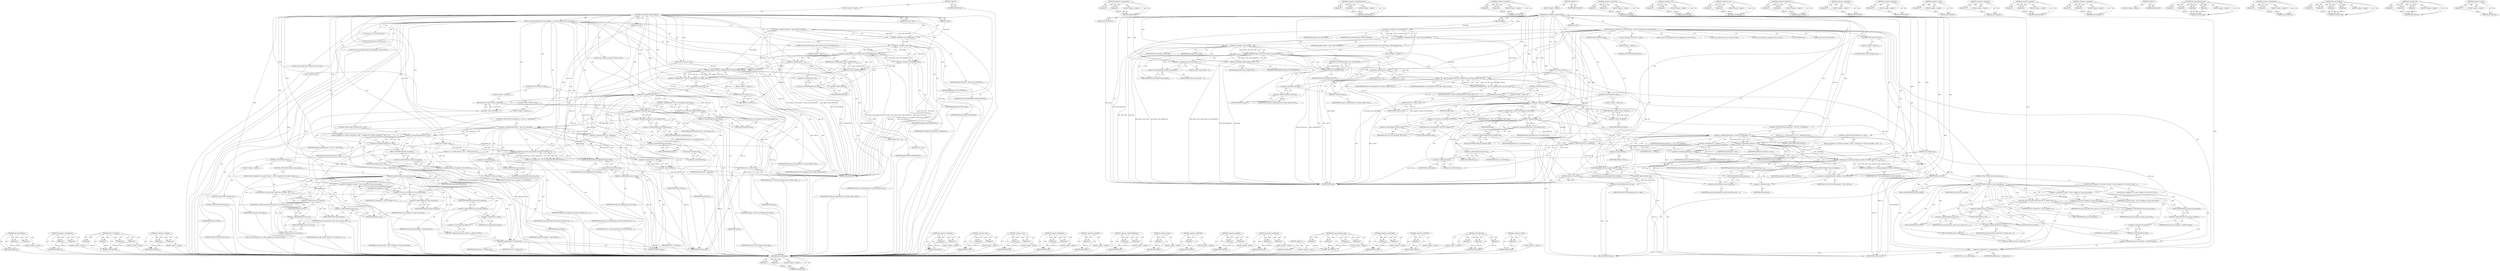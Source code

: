 digraph "&lt;operator&gt;.sizeOf" {
vulnerable_294 [label=<(METHOD,skb_free_datagram)>];
vulnerable_295 [label=<(PARAM,p1)>];
vulnerable_296 [label=<(PARAM,p2)>];
vulnerable_297 [label=<(BLOCK,&lt;empty&gt;,&lt;empty&gt;)>];
vulnerable_298 [label=<(METHOD_RETURN,ANY)>];
vulnerable_271 [label=<(METHOD,&lt;operators&gt;.assignmentOr)>];
vulnerable_272 [label=<(PARAM,p1)>];
vulnerable_273 [label=<(PARAM,p2)>];
vulnerable_274 [label=<(BLOCK,&lt;empty&gt;,&lt;empty&gt;)>];
vulnerable_275 [label=<(METHOD_RETURN,ANY)>];
vulnerable_223 [label=<(METHOD,&lt;operator&gt;.indirectFieldAccess)>];
vulnerable_224 [label=<(PARAM,p1)>];
vulnerable_225 [label=<(PARAM,p2)>];
vulnerable_226 [label=<(BLOCK,&lt;empty&gt;,&lt;empty&gt;)>];
vulnerable_227 [label=<(METHOD_RETURN,ANY)>];
vulnerable_248 [label=<(METHOD,&lt;operator&gt;.notEquals)>];
vulnerable_249 [label=<(PARAM,p1)>];
vulnerable_250 [label=<(PARAM,p2)>];
vulnerable_251 [label=<(BLOCK,&lt;empty&gt;,&lt;empty&gt;)>];
vulnerable_252 [label=<(METHOD_RETURN,ANY)>];
vulnerable_6 [label=<(METHOD,&lt;global&gt;)<SUB>1</SUB>>];
vulnerable_7 [label=<(BLOCK,&lt;empty&gt;,&lt;empty&gt;)<SUB>1</SUB>>];
vulnerable_8 [label=<(METHOD,vmci_transport_dgram_dequeue)<SUB>1</SUB>>];
vulnerable_9 [label=<(PARAM,struct kiocb *kiocb)<SUB>1</SUB>>];
vulnerable_10 [label=<(PARAM,struct vsock_sock *vsk)<SUB>2</SUB>>];
vulnerable_11 [label=<(PARAM,struct msghdr *msg)<SUB>3</SUB>>];
vulnerable_12 [label=<(PARAM,size_t len)<SUB>3</SUB>>];
vulnerable_13 [label=<(PARAM,int flags)<SUB>4</SUB>>];
vulnerable_14 [label=<(BLOCK,{
	int err;
	int noblock;
	struct vmci_datagram...,{
	int err;
	int noblock;
	struct vmci_datagram...)<SUB>5</SUB>>];
vulnerable_15 [label="<(LOCAL,int err: int)<SUB>6</SUB>>"];
vulnerable_16 [label="<(LOCAL,int noblock: int)<SUB>7</SUB>>"];
vulnerable_17 [label="<(LOCAL,struct vmci_datagram* dg: vmci_datagram*)<SUB>8</SUB>>"];
vulnerable_18 [label="<(LOCAL,size_t payload_len: size_t)<SUB>9</SUB>>"];
vulnerable_19 [label="<(LOCAL,struct sk_buff* skb: sk_buff*)<SUB>10</SUB>>"];
vulnerable_20 [label=<(&lt;operator&gt;.assignment,noblock = flags &amp; MSG_DONTWAIT)<SUB>12</SUB>>];
vulnerable_21 [label=<(IDENTIFIER,noblock,noblock = flags &amp; MSG_DONTWAIT)<SUB>12</SUB>>];
vulnerable_22 [label=<(&lt;operator&gt;.and,flags &amp; MSG_DONTWAIT)<SUB>12</SUB>>];
vulnerable_23 [label=<(IDENTIFIER,flags,flags &amp; MSG_DONTWAIT)<SUB>12</SUB>>];
vulnerable_24 [label=<(IDENTIFIER,MSG_DONTWAIT,flags &amp; MSG_DONTWAIT)<SUB>12</SUB>>];
vulnerable_25 [label=<(CONTROL_STRUCTURE,IF,if (flags &amp; MSG_OOB || flags &amp; MSG_ERRQUEUE))<SUB>14</SUB>>];
vulnerable_26 [label=<(&lt;operator&gt;.logicalOr,flags &amp; MSG_OOB || flags &amp; MSG_ERRQUEUE)<SUB>14</SUB>>];
vulnerable_27 [label=<(&lt;operator&gt;.and,flags &amp; MSG_OOB)<SUB>14</SUB>>];
vulnerable_28 [label=<(IDENTIFIER,flags,flags &amp; MSG_OOB)<SUB>14</SUB>>];
vulnerable_29 [label=<(IDENTIFIER,MSG_OOB,flags &amp; MSG_OOB)<SUB>14</SUB>>];
vulnerable_30 [label=<(&lt;operator&gt;.and,flags &amp; MSG_ERRQUEUE)<SUB>14</SUB>>];
vulnerable_31 [label=<(IDENTIFIER,flags,flags &amp; MSG_ERRQUEUE)<SUB>14</SUB>>];
vulnerable_32 [label=<(IDENTIFIER,MSG_ERRQUEUE,flags &amp; MSG_ERRQUEUE)<SUB>14</SUB>>];
vulnerable_33 [label=<(BLOCK,&lt;empty&gt;,&lt;empty&gt;)<SUB>15</SUB>>];
vulnerable_34 [label=<(RETURN,return -EOPNOTSUPP;,return -EOPNOTSUPP;)<SUB>15</SUB>>];
vulnerable_35 [label=<(&lt;operator&gt;.minus,-EOPNOTSUPP)<SUB>15</SUB>>];
vulnerable_36 [label=<(IDENTIFIER,EOPNOTSUPP,-EOPNOTSUPP)<SUB>15</SUB>>];
vulnerable_37 [label=<(&lt;operator&gt;.assignment,msg-&gt;msg_namelen = 0)<SUB>17</SUB>>];
vulnerable_38 [label=<(&lt;operator&gt;.indirectFieldAccess,msg-&gt;msg_namelen)<SUB>17</SUB>>];
vulnerable_39 [label=<(IDENTIFIER,msg,msg-&gt;msg_namelen = 0)<SUB>17</SUB>>];
vulnerable_40 [label=<(FIELD_IDENTIFIER,msg_namelen,msg_namelen)<SUB>17</SUB>>];
vulnerable_41 [label=<(LITERAL,0,msg-&gt;msg_namelen = 0)<SUB>17</SUB>>];
vulnerable_42 [label=<(&lt;operator&gt;.assignment,err = 0)<SUB>19</SUB>>];
vulnerable_43 [label=<(IDENTIFIER,err,err = 0)<SUB>19</SUB>>];
vulnerable_44 [label=<(LITERAL,0,err = 0)<SUB>19</SUB>>];
vulnerable_45 [label=<(&lt;operator&gt;.assignment,skb = skb_recv_datagram(&amp;vsk-&gt;sk, flags, nobloc...)<SUB>20</SUB>>];
vulnerable_46 [label=<(IDENTIFIER,skb,skb = skb_recv_datagram(&amp;vsk-&gt;sk, flags, nobloc...)<SUB>20</SUB>>];
vulnerable_47 [label=<(skb_recv_datagram,skb_recv_datagram(&amp;vsk-&gt;sk, flags, noblock, &amp;err))<SUB>20</SUB>>];
vulnerable_48 [label=<(&lt;operator&gt;.addressOf,&amp;vsk-&gt;sk)<SUB>20</SUB>>];
vulnerable_49 [label=<(&lt;operator&gt;.indirectFieldAccess,vsk-&gt;sk)<SUB>20</SUB>>];
vulnerable_50 [label=<(IDENTIFIER,vsk,skb_recv_datagram(&amp;vsk-&gt;sk, flags, noblock, &amp;err))<SUB>20</SUB>>];
vulnerable_51 [label=<(FIELD_IDENTIFIER,sk,sk)<SUB>20</SUB>>];
vulnerable_52 [label=<(IDENTIFIER,flags,skb_recv_datagram(&amp;vsk-&gt;sk, flags, noblock, &amp;err))<SUB>20</SUB>>];
vulnerable_53 [label=<(IDENTIFIER,noblock,skb_recv_datagram(&amp;vsk-&gt;sk, flags, noblock, &amp;err))<SUB>20</SUB>>];
vulnerable_54 [label=<(&lt;operator&gt;.addressOf,&amp;err)<SUB>20</SUB>>];
vulnerable_55 [label=<(IDENTIFIER,err,skb_recv_datagram(&amp;vsk-&gt;sk, flags, noblock, &amp;err))<SUB>20</SUB>>];
vulnerable_56 [label=<(CONTROL_STRUCTURE,IF,if (err))<SUB>21</SUB>>];
vulnerable_57 [label=<(IDENTIFIER,err,if (err))<SUB>21</SUB>>];
vulnerable_58 [label=<(BLOCK,&lt;empty&gt;,&lt;empty&gt;)<SUB>22</SUB>>];
vulnerable_59 [label=<(RETURN,return err;,return err;)<SUB>22</SUB>>];
vulnerable_60 [label=<(IDENTIFIER,err,return err;)<SUB>22</SUB>>];
vulnerable_61 [label=<(CONTROL_STRUCTURE,IF,if (!skb))<SUB>24</SUB>>];
vulnerable_62 [label=<(&lt;operator&gt;.logicalNot,!skb)<SUB>24</SUB>>];
vulnerable_63 [label=<(IDENTIFIER,skb,!skb)<SUB>24</SUB>>];
vulnerable_64 [label=<(BLOCK,&lt;empty&gt;,&lt;empty&gt;)<SUB>25</SUB>>];
vulnerable_65 [label=<(RETURN,return -EAGAIN;,return -EAGAIN;)<SUB>25</SUB>>];
vulnerable_66 [label=<(&lt;operator&gt;.minus,-EAGAIN)<SUB>25</SUB>>];
vulnerable_67 [label=<(IDENTIFIER,EAGAIN,-EAGAIN)<SUB>25</SUB>>];
vulnerable_68 [label=<(&lt;operator&gt;.assignment,dg = (struct vmci_datagram *)skb-&gt;data)<SUB>27</SUB>>];
vulnerable_69 [label=<(IDENTIFIER,dg,dg = (struct vmci_datagram *)skb-&gt;data)<SUB>27</SUB>>];
vulnerable_70 [label=<(&lt;operator&gt;.cast,(struct vmci_datagram *)skb-&gt;data)<SUB>27</SUB>>];
vulnerable_71 [label=<(UNKNOWN,struct vmci_datagram *,struct vmci_datagram *)<SUB>27</SUB>>];
vulnerable_72 [label=<(&lt;operator&gt;.indirectFieldAccess,skb-&gt;data)<SUB>27</SUB>>];
vulnerable_73 [label=<(IDENTIFIER,skb,(struct vmci_datagram *)skb-&gt;data)<SUB>27</SUB>>];
vulnerable_74 [label=<(FIELD_IDENTIFIER,data,data)<SUB>27</SUB>>];
vulnerable_75 [label=<(CONTROL_STRUCTURE,IF,if (!dg))<SUB>28</SUB>>];
vulnerable_76 [label=<(&lt;operator&gt;.logicalNot,!dg)<SUB>28</SUB>>];
vulnerable_77 [label=<(IDENTIFIER,dg,!dg)<SUB>28</SUB>>];
vulnerable_78 [label=<(BLOCK,&lt;empty&gt;,&lt;empty&gt;)<SUB>30</SUB>>];
vulnerable_79 [label=<(CONTROL_STRUCTURE,GOTO,goto out;)<SUB>30</SUB>>];
vulnerable_80 [label=<(&lt;operator&gt;.assignment,payload_len = dg-&gt;payload_size)<SUB>32</SUB>>];
vulnerable_81 [label=<(IDENTIFIER,payload_len,payload_len = dg-&gt;payload_size)<SUB>32</SUB>>];
vulnerable_82 [label=<(&lt;operator&gt;.indirectFieldAccess,dg-&gt;payload_size)<SUB>32</SUB>>];
vulnerable_83 [label=<(IDENTIFIER,dg,payload_len = dg-&gt;payload_size)<SUB>32</SUB>>];
vulnerable_84 [label=<(FIELD_IDENTIFIER,payload_size,payload_size)<SUB>32</SUB>>];
vulnerable_85 [label=<(CONTROL_STRUCTURE,IF,if (payload_len != skb-&gt;len - sizeof(*dg)))<SUB>34</SUB>>];
vulnerable_86 [label=<(&lt;operator&gt;.notEquals,payload_len != skb-&gt;len - sizeof(*dg))<SUB>34</SUB>>];
vulnerable_87 [label=<(IDENTIFIER,payload_len,payload_len != skb-&gt;len - sizeof(*dg))<SUB>34</SUB>>];
vulnerable_88 [label=<(&lt;operator&gt;.subtraction,skb-&gt;len - sizeof(*dg))<SUB>34</SUB>>];
vulnerable_89 [label=<(&lt;operator&gt;.indirectFieldAccess,skb-&gt;len)<SUB>34</SUB>>];
vulnerable_90 [label=<(IDENTIFIER,skb,skb-&gt;len - sizeof(*dg))<SUB>34</SUB>>];
vulnerable_91 [label=<(FIELD_IDENTIFIER,len,len)<SUB>34</SUB>>];
vulnerable_92 [label=<(&lt;operator&gt;.sizeOf,sizeof(*dg))<SUB>34</SUB>>];
vulnerable_93 [label=<(&lt;operator&gt;.indirection,*dg)<SUB>34</SUB>>];
vulnerable_94 [label=<(IDENTIFIER,dg,sizeof(*dg))<SUB>34</SUB>>];
vulnerable_95 [label=<(BLOCK,{
		err = -EINVAL;
		goto out;
	},{
		err = -EINVAL;
		goto out;
	})<SUB>34</SUB>>];
vulnerable_96 [label=<(&lt;operator&gt;.assignment,err = -EINVAL)<SUB>35</SUB>>];
vulnerable_97 [label=<(IDENTIFIER,err,err = -EINVAL)<SUB>35</SUB>>];
vulnerable_98 [label=<(&lt;operator&gt;.minus,-EINVAL)<SUB>35</SUB>>];
vulnerable_99 [label=<(IDENTIFIER,EINVAL,-EINVAL)<SUB>35</SUB>>];
vulnerable_100 [label=<(CONTROL_STRUCTURE,GOTO,goto out;)<SUB>36</SUB>>];
vulnerable_101 [label=<(CONTROL_STRUCTURE,IF,if (payload_len &gt; len))<SUB>39</SUB>>];
vulnerable_102 [label=<(&lt;operator&gt;.greaterThan,payload_len &gt; len)<SUB>39</SUB>>];
vulnerable_103 [label=<(IDENTIFIER,payload_len,payload_len &gt; len)<SUB>39</SUB>>];
vulnerable_104 [label=<(IDENTIFIER,len,payload_len &gt; len)<SUB>39</SUB>>];
vulnerable_105 [label=<(BLOCK,{
		payload_len = len;
		msg-&gt;msg_flags |= MSG_...,{
		payload_len = len;
		msg-&gt;msg_flags |= MSG_...)<SUB>39</SUB>>];
vulnerable_106 [label=<(&lt;operator&gt;.assignment,payload_len = len)<SUB>40</SUB>>];
vulnerable_107 [label=<(IDENTIFIER,payload_len,payload_len = len)<SUB>40</SUB>>];
vulnerable_108 [label=<(IDENTIFIER,len,payload_len = len)<SUB>40</SUB>>];
vulnerable_109 [label=<(&lt;operators&gt;.assignmentOr,msg-&gt;msg_flags |= MSG_TRUNC)<SUB>41</SUB>>];
vulnerable_110 [label=<(&lt;operator&gt;.indirectFieldAccess,msg-&gt;msg_flags)<SUB>41</SUB>>];
vulnerable_111 [label=<(IDENTIFIER,msg,msg-&gt;msg_flags |= MSG_TRUNC)<SUB>41</SUB>>];
vulnerable_112 [label=<(FIELD_IDENTIFIER,msg_flags,msg_flags)<SUB>41</SUB>>];
vulnerable_113 [label=<(IDENTIFIER,MSG_TRUNC,msg-&gt;msg_flags |= MSG_TRUNC)<SUB>41</SUB>>];
vulnerable_114 [label=<(&lt;operator&gt;.assignment,err = skb_copy_datagram_iovec(skb, sizeof(*dg),...)<SUB>45</SUB>>];
vulnerable_115 [label=<(IDENTIFIER,err,err = skb_copy_datagram_iovec(skb, sizeof(*dg),...)<SUB>45</SUB>>];
vulnerable_116 [label=<(skb_copy_datagram_iovec,skb_copy_datagram_iovec(skb, sizeof(*dg), msg-&gt;...)<SUB>45</SUB>>];
vulnerable_117 [label=<(IDENTIFIER,skb,skb_copy_datagram_iovec(skb, sizeof(*dg), msg-&gt;...)<SUB>45</SUB>>];
vulnerable_118 [label=<(&lt;operator&gt;.sizeOf,sizeof(*dg))<SUB>45</SUB>>];
vulnerable_119 [label=<(&lt;operator&gt;.indirection,*dg)<SUB>45</SUB>>];
vulnerable_120 [label=<(IDENTIFIER,dg,sizeof(*dg))<SUB>45</SUB>>];
vulnerable_121 [label=<(&lt;operator&gt;.indirectFieldAccess,msg-&gt;msg_iov)<SUB>45</SUB>>];
vulnerable_122 [label=<(IDENTIFIER,msg,skb_copy_datagram_iovec(skb, sizeof(*dg), msg-&gt;...)<SUB>45</SUB>>];
vulnerable_123 [label=<(FIELD_IDENTIFIER,msg_iov,msg_iov)<SUB>45</SUB>>];
vulnerable_124 [label=<(IDENTIFIER,payload_len,skb_copy_datagram_iovec(skb, sizeof(*dg), msg-&gt;...)<SUB>46</SUB>>];
vulnerable_125 [label=<(CONTROL_STRUCTURE,IF,if (err))<SUB>47</SUB>>];
vulnerable_126 [label=<(IDENTIFIER,err,if (err))<SUB>47</SUB>>];
vulnerable_127 [label=<(BLOCK,&lt;empty&gt;,&lt;empty&gt;)<SUB>48</SUB>>];
vulnerable_128 [label=<(CONTROL_STRUCTURE,GOTO,goto out;)<SUB>48</SUB>>];
vulnerable_129 [label=<(CONTROL_STRUCTURE,IF,if (msg-&gt;msg_name))<SUB>50</SUB>>];
vulnerable_130 [label=<(&lt;operator&gt;.indirectFieldAccess,msg-&gt;msg_name)<SUB>50</SUB>>];
vulnerable_131 [label=<(IDENTIFIER,msg,if (msg-&gt;msg_name))<SUB>50</SUB>>];
vulnerable_132 [label=<(FIELD_IDENTIFIER,msg_name,msg_name)<SUB>50</SUB>>];
vulnerable_133 [label=<(BLOCK,{
		struct sockaddr_vm *vm_addr;

		/* Provide ...,{
		struct sockaddr_vm *vm_addr;

		/* Provide ...)<SUB>50</SUB>>];
vulnerable_134 [label="<(LOCAL,struct sockaddr_vm* vm_addr: sockaddr_vm*)<SUB>51</SUB>>"];
vulnerable_135 [label=<(&lt;operator&gt;.assignment,vm_addr = (struct sockaddr_vm *)msg-&gt;msg_name)<SUB>54</SUB>>];
vulnerable_136 [label=<(IDENTIFIER,vm_addr,vm_addr = (struct sockaddr_vm *)msg-&gt;msg_name)<SUB>54</SUB>>];
vulnerable_137 [label=<(&lt;operator&gt;.cast,(struct sockaddr_vm *)msg-&gt;msg_name)<SUB>54</SUB>>];
vulnerable_138 [label=<(UNKNOWN,struct sockaddr_vm *,struct sockaddr_vm *)<SUB>54</SUB>>];
vulnerable_139 [label=<(&lt;operator&gt;.indirectFieldAccess,msg-&gt;msg_name)<SUB>54</SUB>>];
vulnerable_140 [label=<(IDENTIFIER,msg,(struct sockaddr_vm *)msg-&gt;msg_name)<SUB>54</SUB>>];
vulnerable_141 [label=<(FIELD_IDENTIFIER,msg_name,msg_name)<SUB>54</SUB>>];
vulnerable_142 [label=<(vsock_addr_init,vsock_addr_init(vm_addr, dg-&gt;src.context, dg-&gt;s...)<SUB>55</SUB>>];
vulnerable_143 [label=<(IDENTIFIER,vm_addr,vsock_addr_init(vm_addr, dg-&gt;src.context, dg-&gt;s...)<SUB>55</SUB>>];
vulnerable_144 [label=<(&lt;operator&gt;.fieldAccess,dg-&gt;src.context)<SUB>55</SUB>>];
vulnerable_145 [label=<(&lt;operator&gt;.indirectFieldAccess,dg-&gt;src)<SUB>55</SUB>>];
vulnerable_146 [label=<(IDENTIFIER,dg,vsock_addr_init(vm_addr, dg-&gt;src.context, dg-&gt;s...)<SUB>55</SUB>>];
vulnerable_147 [label=<(FIELD_IDENTIFIER,src,src)<SUB>55</SUB>>];
vulnerable_148 [label=<(FIELD_IDENTIFIER,context,context)<SUB>55</SUB>>];
vulnerable_149 [label=<(&lt;operator&gt;.fieldAccess,dg-&gt;src.resource)<SUB>55</SUB>>];
vulnerable_150 [label=<(&lt;operator&gt;.indirectFieldAccess,dg-&gt;src)<SUB>55</SUB>>];
vulnerable_151 [label=<(IDENTIFIER,dg,vsock_addr_init(vm_addr, dg-&gt;src.context, dg-&gt;s...)<SUB>55</SUB>>];
vulnerable_152 [label=<(FIELD_IDENTIFIER,src,src)<SUB>55</SUB>>];
vulnerable_153 [label=<(FIELD_IDENTIFIER,resource,resource)<SUB>55</SUB>>];
vulnerable_154 [label=<(&lt;operator&gt;.assignment,msg-&gt;msg_namelen = sizeof(*vm_addr))<SUB>56</SUB>>];
vulnerable_155 [label=<(&lt;operator&gt;.indirectFieldAccess,msg-&gt;msg_namelen)<SUB>56</SUB>>];
vulnerable_156 [label=<(IDENTIFIER,msg,msg-&gt;msg_namelen = sizeof(*vm_addr))<SUB>56</SUB>>];
vulnerable_157 [label=<(FIELD_IDENTIFIER,msg_namelen,msg_namelen)<SUB>56</SUB>>];
vulnerable_158 [label=<(&lt;operator&gt;.sizeOf,sizeof(*vm_addr))<SUB>56</SUB>>];
vulnerable_159 [label=<(&lt;operator&gt;.indirection,*vm_addr)<SUB>56</SUB>>];
vulnerable_160 [label=<(IDENTIFIER,vm_addr,sizeof(*vm_addr))<SUB>56</SUB>>];
vulnerable_161 [label=<(&lt;operator&gt;.assignment,err = payload_len)<SUB>58</SUB>>];
vulnerable_162 [label=<(IDENTIFIER,err,err = payload_len)<SUB>58</SUB>>];
vulnerable_163 [label=<(IDENTIFIER,payload_len,err = payload_len)<SUB>58</SUB>>];
vulnerable_164 [label=<(JUMP_TARGET,out)<SUB>60</SUB>>];
vulnerable_165 [label=<(skb_free_datagram,skb_free_datagram(&amp;vsk-&gt;sk, skb))<SUB>61</SUB>>];
vulnerable_166 [label=<(&lt;operator&gt;.addressOf,&amp;vsk-&gt;sk)<SUB>61</SUB>>];
vulnerable_167 [label=<(&lt;operator&gt;.indirectFieldAccess,vsk-&gt;sk)<SUB>61</SUB>>];
vulnerable_168 [label=<(IDENTIFIER,vsk,skb_free_datagram(&amp;vsk-&gt;sk, skb))<SUB>61</SUB>>];
vulnerable_169 [label=<(FIELD_IDENTIFIER,sk,sk)<SUB>61</SUB>>];
vulnerable_170 [label=<(IDENTIFIER,skb,skb_free_datagram(&amp;vsk-&gt;sk, skb))<SUB>61</SUB>>];
vulnerable_171 [label=<(RETURN,return err;,return err;)<SUB>62</SUB>>];
vulnerable_172 [label=<(IDENTIFIER,err,return err;)<SUB>62</SUB>>];
vulnerable_173 [label=<(METHOD_RETURN,int)<SUB>1</SUB>>];
vulnerable_175 [label=<(METHOD_RETURN,ANY)<SUB>1</SUB>>];
vulnerable_253 [label=<(METHOD,&lt;operator&gt;.subtraction)>];
vulnerable_254 [label=<(PARAM,p1)>];
vulnerable_255 [label=<(PARAM,p2)>];
vulnerable_256 [label=<(BLOCK,&lt;empty&gt;,&lt;empty&gt;)>];
vulnerable_257 [label=<(METHOD_RETURN,ANY)>];
vulnerable_209 [label=<(METHOD,&lt;operator&gt;.and)>];
vulnerable_210 [label=<(PARAM,p1)>];
vulnerable_211 [label=<(PARAM,p2)>];
vulnerable_212 [label=<(BLOCK,&lt;empty&gt;,&lt;empty&gt;)>];
vulnerable_213 [label=<(METHOD_RETURN,ANY)>];
vulnerable_243 [label=<(METHOD,&lt;operator&gt;.cast)>];
vulnerable_244 [label=<(PARAM,p1)>];
vulnerable_245 [label=<(PARAM,p2)>];
vulnerable_246 [label=<(BLOCK,&lt;empty&gt;,&lt;empty&gt;)>];
vulnerable_247 [label=<(METHOD_RETURN,ANY)>];
vulnerable_289 [label=<(METHOD,&lt;operator&gt;.fieldAccess)>];
vulnerable_290 [label=<(PARAM,p1)>];
vulnerable_291 [label=<(PARAM,p2)>];
vulnerable_292 [label=<(BLOCK,&lt;empty&gt;,&lt;empty&gt;)>];
vulnerable_293 [label=<(METHOD_RETURN,ANY)>];
vulnerable_239 [label=<(METHOD,&lt;operator&gt;.logicalNot)>];
vulnerable_240 [label=<(PARAM,p1)>];
vulnerable_241 [label=<(BLOCK,&lt;empty&gt;,&lt;empty&gt;)>];
vulnerable_242 [label=<(METHOD_RETURN,ANY)>];
vulnerable_235 [label=<(METHOD,&lt;operator&gt;.addressOf)>];
vulnerable_236 [label=<(PARAM,p1)>];
vulnerable_237 [label=<(BLOCK,&lt;empty&gt;,&lt;empty&gt;)>];
vulnerable_238 [label=<(METHOD_RETURN,ANY)>];
vulnerable_219 [label=<(METHOD,&lt;operator&gt;.minus)>];
vulnerable_220 [label=<(PARAM,p1)>];
vulnerable_221 [label=<(BLOCK,&lt;empty&gt;,&lt;empty&gt;)>];
vulnerable_222 [label=<(METHOD_RETURN,ANY)>];
vulnerable_262 [label=<(METHOD,&lt;operator&gt;.indirection)>];
vulnerable_263 [label=<(PARAM,p1)>];
vulnerable_264 [label=<(BLOCK,&lt;empty&gt;,&lt;empty&gt;)>];
vulnerable_265 [label=<(METHOD_RETURN,ANY)>];
vulnerable_214 [label=<(METHOD,&lt;operator&gt;.logicalOr)>];
vulnerable_215 [label=<(PARAM,p1)>];
vulnerable_216 [label=<(PARAM,p2)>];
vulnerable_217 [label=<(BLOCK,&lt;empty&gt;,&lt;empty&gt;)>];
vulnerable_218 [label=<(METHOD_RETURN,ANY)>];
vulnerable_204 [label=<(METHOD,&lt;operator&gt;.assignment)>];
vulnerable_205 [label=<(PARAM,p1)>];
vulnerable_206 [label=<(PARAM,p2)>];
vulnerable_207 [label=<(BLOCK,&lt;empty&gt;,&lt;empty&gt;)>];
vulnerable_208 [label=<(METHOD_RETURN,ANY)>];
vulnerable_198 [label=<(METHOD,&lt;global&gt;)<SUB>1</SUB>>];
vulnerable_199 [label=<(BLOCK,&lt;empty&gt;,&lt;empty&gt;)>];
vulnerable_200 [label=<(METHOD_RETURN,ANY)>];
vulnerable_276 [label=<(METHOD,skb_copy_datagram_iovec)>];
vulnerable_277 [label=<(PARAM,p1)>];
vulnerable_278 [label=<(PARAM,p2)>];
vulnerable_279 [label=<(PARAM,p3)>];
vulnerable_280 [label=<(PARAM,p4)>];
vulnerable_281 [label=<(BLOCK,&lt;empty&gt;,&lt;empty&gt;)>];
vulnerable_282 [label=<(METHOD_RETURN,ANY)>];
vulnerable_266 [label=<(METHOD,&lt;operator&gt;.greaterThan)>];
vulnerable_267 [label=<(PARAM,p1)>];
vulnerable_268 [label=<(PARAM,p2)>];
vulnerable_269 [label=<(BLOCK,&lt;empty&gt;,&lt;empty&gt;)>];
vulnerable_270 [label=<(METHOD_RETURN,ANY)>];
vulnerable_228 [label=<(METHOD,skb_recv_datagram)>];
vulnerable_229 [label=<(PARAM,p1)>];
vulnerable_230 [label=<(PARAM,p2)>];
vulnerable_231 [label=<(PARAM,p3)>];
vulnerable_232 [label=<(PARAM,p4)>];
vulnerable_233 [label=<(BLOCK,&lt;empty&gt;,&lt;empty&gt;)>];
vulnerable_234 [label=<(METHOD_RETURN,ANY)>];
vulnerable_283 [label=<(METHOD,vsock_addr_init)>];
vulnerable_284 [label=<(PARAM,p1)>];
vulnerable_285 [label=<(PARAM,p2)>];
vulnerable_286 [label=<(PARAM,p3)>];
vulnerable_287 [label=<(BLOCK,&lt;empty&gt;,&lt;empty&gt;)>];
vulnerable_288 [label=<(METHOD_RETURN,ANY)>];
vulnerable_258 [label=<(METHOD,&lt;operator&gt;.sizeOf)>];
vulnerable_259 [label=<(PARAM,p1)>];
vulnerable_260 [label=<(BLOCK,&lt;empty&gt;,&lt;empty&gt;)>];
vulnerable_261 [label=<(METHOD_RETURN,ANY)>];
fixed_289 [label=<(METHOD,skb_free_datagram)>];
fixed_290 [label=<(PARAM,p1)>];
fixed_291 [label=<(PARAM,p2)>];
fixed_292 [label=<(BLOCK,&lt;empty&gt;,&lt;empty&gt;)>];
fixed_293 [label=<(METHOD_RETURN,ANY)>];
fixed_266 [label=<(METHOD,&lt;operators&gt;.assignmentOr)>];
fixed_267 [label=<(PARAM,p1)>];
fixed_268 [label=<(PARAM,p2)>];
fixed_269 [label=<(BLOCK,&lt;empty&gt;,&lt;empty&gt;)>];
fixed_270 [label=<(METHOD_RETURN,ANY)>];
fixed_218 [label=<(METHOD,skb_recv_datagram)>];
fixed_219 [label=<(PARAM,p1)>];
fixed_220 [label=<(PARAM,p2)>];
fixed_221 [label=<(PARAM,p3)>];
fixed_222 [label=<(PARAM,p4)>];
fixed_223 [label=<(BLOCK,&lt;empty&gt;,&lt;empty&gt;)>];
fixed_224 [label=<(METHOD_RETURN,ANY)>];
fixed_243 [label=<(METHOD,&lt;operator&gt;.notEquals)>];
fixed_244 [label=<(PARAM,p1)>];
fixed_245 [label=<(PARAM,p2)>];
fixed_246 [label=<(BLOCK,&lt;empty&gt;,&lt;empty&gt;)>];
fixed_247 [label=<(METHOD_RETURN,ANY)>];
fixed_6 [label=<(METHOD,&lt;global&gt;)<SUB>1</SUB>>];
fixed_7 [label=<(BLOCK,&lt;empty&gt;,&lt;empty&gt;)<SUB>1</SUB>>];
fixed_8 [label=<(METHOD,vmci_transport_dgram_dequeue)<SUB>1</SUB>>];
fixed_9 [label=<(PARAM,struct kiocb *kiocb)<SUB>1</SUB>>];
fixed_10 [label=<(PARAM,struct vsock_sock *vsk)<SUB>2</SUB>>];
fixed_11 [label=<(PARAM,struct msghdr *msg)<SUB>3</SUB>>];
fixed_12 [label=<(PARAM,size_t len)<SUB>3</SUB>>];
fixed_13 [label=<(PARAM,int flags)<SUB>4</SUB>>];
fixed_14 [label=<(BLOCK,{
	int err;
	int noblock;
	struct vmci_datagram...,{
	int err;
	int noblock;
	struct vmci_datagram...)<SUB>5</SUB>>];
fixed_15 [label="<(LOCAL,int err: int)<SUB>6</SUB>>"];
fixed_16 [label="<(LOCAL,int noblock: int)<SUB>7</SUB>>"];
fixed_17 [label="<(LOCAL,struct vmci_datagram* dg: vmci_datagram*)<SUB>8</SUB>>"];
fixed_18 [label="<(LOCAL,size_t payload_len: size_t)<SUB>9</SUB>>"];
fixed_19 [label="<(LOCAL,struct sk_buff* skb: sk_buff*)<SUB>10</SUB>>"];
fixed_20 [label=<(&lt;operator&gt;.assignment,noblock = flags &amp; MSG_DONTWAIT)<SUB>12</SUB>>];
fixed_21 [label=<(IDENTIFIER,noblock,noblock = flags &amp; MSG_DONTWAIT)<SUB>12</SUB>>];
fixed_22 [label=<(&lt;operator&gt;.and,flags &amp; MSG_DONTWAIT)<SUB>12</SUB>>];
fixed_23 [label=<(IDENTIFIER,flags,flags &amp; MSG_DONTWAIT)<SUB>12</SUB>>];
fixed_24 [label=<(IDENTIFIER,MSG_DONTWAIT,flags &amp; MSG_DONTWAIT)<SUB>12</SUB>>];
fixed_25 [label=<(CONTROL_STRUCTURE,IF,if (flags &amp; MSG_OOB || flags &amp; MSG_ERRQUEUE))<SUB>14</SUB>>];
fixed_26 [label=<(&lt;operator&gt;.logicalOr,flags &amp; MSG_OOB || flags &amp; MSG_ERRQUEUE)<SUB>14</SUB>>];
fixed_27 [label=<(&lt;operator&gt;.and,flags &amp; MSG_OOB)<SUB>14</SUB>>];
fixed_28 [label=<(IDENTIFIER,flags,flags &amp; MSG_OOB)<SUB>14</SUB>>];
fixed_29 [label=<(IDENTIFIER,MSG_OOB,flags &amp; MSG_OOB)<SUB>14</SUB>>];
fixed_30 [label=<(&lt;operator&gt;.and,flags &amp; MSG_ERRQUEUE)<SUB>14</SUB>>];
fixed_31 [label=<(IDENTIFIER,flags,flags &amp; MSG_ERRQUEUE)<SUB>14</SUB>>];
fixed_32 [label=<(IDENTIFIER,MSG_ERRQUEUE,flags &amp; MSG_ERRQUEUE)<SUB>14</SUB>>];
fixed_33 [label=<(BLOCK,&lt;empty&gt;,&lt;empty&gt;)<SUB>15</SUB>>];
fixed_34 [label=<(RETURN,return -EOPNOTSUPP;,return -EOPNOTSUPP;)<SUB>15</SUB>>];
fixed_35 [label=<(&lt;operator&gt;.minus,-EOPNOTSUPP)<SUB>15</SUB>>];
fixed_36 [label=<(IDENTIFIER,EOPNOTSUPP,-EOPNOTSUPP)<SUB>15</SUB>>];
fixed_37 [label=<(&lt;operator&gt;.assignment,err = 0)<SUB>18</SUB>>];
fixed_38 [label=<(IDENTIFIER,err,err = 0)<SUB>18</SUB>>];
fixed_39 [label=<(LITERAL,0,err = 0)<SUB>18</SUB>>];
fixed_40 [label=<(&lt;operator&gt;.assignment,skb = skb_recv_datagram(&amp;vsk-&gt;sk, flags, nobloc...)<SUB>19</SUB>>];
fixed_41 [label=<(IDENTIFIER,skb,skb = skb_recv_datagram(&amp;vsk-&gt;sk, flags, nobloc...)<SUB>19</SUB>>];
fixed_42 [label=<(skb_recv_datagram,skb_recv_datagram(&amp;vsk-&gt;sk, flags, noblock, &amp;err))<SUB>19</SUB>>];
fixed_43 [label=<(&lt;operator&gt;.addressOf,&amp;vsk-&gt;sk)<SUB>19</SUB>>];
fixed_44 [label=<(&lt;operator&gt;.indirectFieldAccess,vsk-&gt;sk)<SUB>19</SUB>>];
fixed_45 [label=<(IDENTIFIER,vsk,skb_recv_datagram(&amp;vsk-&gt;sk, flags, noblock, &amp;err))<SUB>19</SUB>>];
fixed_46 [label=<(FIELD_IDENTIFIER,sk,sk)<SUB>19</SUB>>];
fixed_47 [label=<(IDENTIFIER,flags,skb_recv_datagram(&amp;vsk-&gt;sk, flags, noblock, &amp;err))<SUB>19</SUB>>];
fixed_48 [label=<(IDENTIFIER,noblock,skb_recv_datagram(&amp;vsk-&gt;sk, flags, noblock, &amp;err))<SUB>19</SUB>>];
fixed_49 [label=<(&lt;operator&gt;.addressOf,&amp;err)<SUB>19</SUB>>];
fixed_50 [label=<(IDENTIFIER,err,skb_recv_datagram(&amp;vsk-&gt;sk, flags, noblock, &amp;err))<SUB>19</SUB>>];
fixed_51 [label=<(CONTROL_STRUCTURE,IF,if (err))<SUB>20</SUB>>];
fixed_52 [label=<(IDENTIFIER,err,if (err))<SUB>20</SUB>>];
fixed_53 [label=<(BLOCK,&lt;empty&gt;,&lt;empty&gt;)<SUB>21</SUB>>];
fixed_54 [label=<(RETURN,return err;,return err;)<SUB>21</SUB>>];
fixed_55 [label=<(IDENTIFIER,err,return err;)<SUB>21</SUB>>];
fixed_56 [label=<(CONTROL_STRUCTURE,IF,if (!skb))<SUB>23</SUB>>];
fixed_57 [label=<(&lt;operator&gt;.logicalNot,!skb)<SUB>23</SUB>>];
fixed_58 [label=<(IDENTIFIER,skb,!skb)<SUB>23</SUB>>];
fixed_59 [label=<(BLOCK,&lt;empty&gt;,&lt;empty&gt;)<SUB>24</SUB>>];
fixed_60 [label=<(RETURN,return -EAGAIN;,return -EAGAIN;)<SUB>24</SUB>>];
fixed_61 [label=<(&lt;operator&gt;.minus,-EAGAIN)<SUB>24</SUB>>];
fixed_62 [label=<(IDENTIFIER,EAGAIN,-EAGAIN)<SUB>24</SUB>>];
fixed_63 [label=<(&lt;operator&gt;.assignment,dg = (struct vmci_datagram *)skb-&gt;data)<SUB>26</SUB>>];
fixed_64 [label=<(IDENTIFIER,dg,dg = (struct vmci_datagram *)skb-&gt;data)<SUB>26</SUB>>];
fixed_65 [label=<(&lt;operator&gt;.cast,(struct vmci_datagram *)skb-&gt;data)<SUB>26</SUB>>];
fixed_66 [label=<(UNKNOWN,struct vmci_datagram *,struct vmci_datagram *)<SUB>26</SUB>>];
fixed_67 [label=<(&lt;operator&gt;.indirectFieldAccess,skb-&gt;data)<SUB>26</SUB>>];
fixed_68 [label=<(IDENTIFIER,skb,(struct vmci_datagram *)skb-&gt;data)<SUB>26</SUB>>];
fixed_69 [label=<(FIELD_IDENTIFIER,data,data)<SUB>26</SUB>>];
fixed_70 [label=<(CONTROL_STRUCTURE,IF,if (!dg))<SUB>27</SUB>>];
fixed_71 [label=<(&lt;operator&gt;.logicalNot,!dg)<SUB>27</SUB>>];
fixed_72 [label=<(IDENTIFIER,dg,!dg)<SUB>27</SUB>>];
fixed_73 [label=<(BLOCK,&lt;empty&gt;,&lt;empty&gt;)<SUB>29</SUB>>];
fixed_74 [label=<(CONTROL_STRUCTURE,GOTO,goto out;)<SUB>29</SUB>>];
fixed_75 [label=<(&lt;operator&gt;.assignment,payload_len = dg-&gt;payload_size)<SUB>31</SUB>>];
fixed_76 [label=<(IDENTIFIER,payload_len,payload_len = dg-&gt;payload_size)<SUB>31</SUB>>];
fixed_77 [label=<(&lt;operator&gt;.indirectFieldAccess,dg-&gt;payload_size)<SUB>31</SUB>>];
fixed_78 [label=<(IDENTIFIER,dg,payload_len = dg-&gt;payload_size)<SUB>31</SUB>>];
fixed_79 [label=<(FIELD_IDENTIFIER,payload_size,payload_size)<SUB>31</SUB>>];
fixed_80 [label=<(CONTROL_STRUCTURE,IF,if (payload_len != skb-&gt;len - sizeof(*dg)))<SUB>33</SUB>>];
fixed_81 [label=<(&lt;operator&gt;.notEquals,payload_len != skb-&gt;len - sizeof(*dg))<SUB>33</SUB>>];
fixed_82 [label=<(IDENTIFIER,payload_len,payload_len != skb-&gt;len - sizeof(*dg))<SUB>33</SUB>>];
fixed_83 [label=<(&lt;operator&gt;.subtraction,skb-&gt;len - sizeof(*dg))<SUB>33</SUB>>];
fixed_84 [label=<(&lt;operator&gt;.indirectFieldAccess,skb-&gt;len)<SUB>33</SUB>>];
fixed_85 [label=<(IDENTIFIER,skb,skb-&gt;len - sizeof(*dg))<SUB>33</SUB>>];
fixed_86 [label=<(FIELD_IDENTIFIER,len,len)<SUB>33</SUB>>];
fixed_87 [label=<(&lt;operator&gt;.sizeOf,sizeof(*dg))<SUB>33</SUB>>];
fixed_88 [label=<(&lt;operator&gt;.indirection,*dg)<SUB>33</SUB>>];
fixed_89 [label=<(IDENTIFIER,dg,sizeof(*dg))<SUB>33</SUB>>];
fixed_90 [label=<(BLOCK,{
		err = -EINVAL;
		goto out;
	},{
		err = -EINVAL;
		goto out;
	})<SUB>33</SUB>>];
fixed_91 [label=<(&lt;operator&gt;.assignment,err = -EINVAL)<SUB>34</SUB>>];
fixed_92 [label=<(IDENTIFIER,err,err = -EINVAL)<SUB>34</SUB>>];
fixed_93 [label=<(&lt;operator&gt;.minus,-EINVAL)<SUB>34</SUB>>];
fixed_94 [label=<(IDENTIFIER,EINVAL,-EINVAL)<SUB>34</SUB>>];
fixed_95 [label=<(CONTROL_STRUCTURE,GOTO,goto out;)<SUB>35</SUB>>];
fixed_96 [label=<(CONTROL_STRUCTURE,IF,if (payload_len &gt; len))<SUB>38</SUB>>];
fixed_97 [label=<(&lt;operator&gt;.greaterThan,payload_len &gt; len)<SUB>38</SUB>>];
fixed_98 [label=<(IDENTIFIER,payload_len,payload_len &gt; len)<SUB>38</SUB>>];
fixed_99 [label=<(IDENTIFIER,len,payload_len &gt; len)<SUB>38</SUB>>];
fixed_100 [label=<(BLOCK,{
		payload_len = len;
		msg-&gt;msg_flags |= MSG_...,{
		payload_len = len;
		msg-&gt;msg_flags |= MSG_...)<SUB>38</SUB>>];
fixed_101 [label=<(&lt;operator&gt;.assignment,payload_len = len)<SUB>39</SUB>>];
fixed_102 [label=<(IDENTIFIER,payload_len,payload_len = len)<SUB>39</SUB>>];
fixed_103 [label=<(IDENTIFIER,len,payload_len = len)<SUB>39</SUB>>];
fixed_104 [label=<(&lt;operators&gt;.assignmentOr,msg-&gt;msg_flags |= MSG_TRUNC)<SUB>40</SUB>>];
fixed_105 [label=<(&lt;operator&gt;.indirectFieldAccess,msg-&gt;msg_flags)<SUB>40</SUB>>];
fixed_106 [label=<(IDENTIFIER,msg,msg-&gt;msg_flags |= MSG_TRUNC)<SUB>40</SUB>>];
fixed_107 [label=<(FIELD_IDENTIFIER,msg_flags,msg_flags)<SUB>40</SUB>>];
fixed_108 [label=<(IDENTIFIER,MSG_TRUNC,msg-&gt;msg_flags |= MSG_TRUNC)<SUB>40</SUB>>];
fixed_109 [label=<(&lt;operator&gt;.assignment,err = skb_copy_datagram_iovec(skb, sizeof(*dg),...)<SUB>44</SUB>>];
fixed_110 [label=<(IDENTIFIER,err,err = skb_copy_datagram_iovec(skb, sizeof(*dg),...)<SUB>44</SUB>>];
fixed_111 [label=<(skb_copy_datagram_iovec,skb_copy_datagram_iovec(skb, sizeof(*dg), msg-&gt;...)<SUB>44</SUB>>];
fixed_112 [label=<(IDENTIFIER,skb,skb_copy_datagram_iovec(skb, sizeof(*dg), msg-&gt;...)<SUB>44</SUB>>];
fixed_113 [label=<(&lt;operator&gt;.sizeOf,sizeof(*dg))<SUB>44</SUB>>];
fixed_114 [label=<(&lt;operator&gt;.indirection,*dg)<SUB>44</SUB>>];
fixed_115 [label=<(IDENTIFIER,dg,sizeof(*dg))<SUB>44</SUB>>];
fixed_116 [label=<(&lt;operator&gt;.indirectFieldAccess,msg-&gt;msg_iov)<SUB>44</SUB>>];
fixed_117 [label=<(IDENTIFIER,msg,skb_copy_datagram_iovec(skb, sizeof(*dg), msg-&gt;...)<SUB>44</SUB>>];
fixed_118 [label=<(FIELD_IDENTIFIER,msg_iov,msg_iov)<SUB>44</SUB>>];
fixed_119 [label=<(IDENTIFIER,payload_len,skb_copy_datagram_iovec(skb, sizeof(*dg), msg-&gt;...)<SUB>45</SUB>>];
fixed_120 [label=<(CONTROL_STRUCTURE,IF,if (err))<SUB>46</SUB>>];
fixed_121 [label=<(IDENTIFIER,err,if (err))<SUB>46</SUB>>];
fixed_122 [label=<(BLOCK,&lt;empty&gt;,&lt;empty&gt;)<SUB>47</SUB>>];
fixed_123 [label=<(CONTROL_STRUCTURE,GOTO,goto out;)<SUB>47</SUB>>];
fixed_124 [label=<(CONTROL_STRUCTURE,IF,if (msg-&gt;msg_name))<SUB>49</SUB>>];
fixed_125 [label=<(&lt;operator&gt;.indirectFieldAccess,msg-&gt;msg_name)<SUB>49</SUB>>];
fixed_126 [label=<(IDENTIFIER,msg,if (msg-&gt;msg_name))<SUB>49</SUB>>];
fixed_127 [label=<(FIELD_IDENTIFIER,msg_name,msg_name)<SUB>49</SUB>>];
fixed_128 [label=<(BLOCK,{
		struct sockaddr_vm *vm_addr;

		/* Provide ...,{
		struct sockaddr_vm *vm_addr;

		/* Provide ...)<SUB>49</SUB>>];
fixed_129 [label="<(LOCAL,struct sockaddr_vm* vm_addr: sockaddr_vm*)<SUB>50</SUB>>"];
fixed_130 [label=<(&lt;operator&gt;.assignment,vm_addr = (struct sockaddr_vm *)msg-&gt;msg_name)<SUB>53</SUB>>];
fixed_131 [label=<(IDENTIFIER,vm_addr,vm_addr = (struct sockaddr_vm *)msg-&gt;msg_name)<SUB>53</SUB>>];
fixed_132 [label=<(&lt;operator&gt;.cast,(struct sockaddr_vm *)msg-&gt;msg_name)<SUB>53</SUB>>];
fixed_133 [label=<(UNKNOWN,struct sockaddr_vm *,struct sockaddr_vm *)<SUB>53</SUB>>];
fixed_134 [label=<(&lt;operator&gt;.indirectFieldAccess,msg-&gt;msg_name)<SUB>53</SUB>>];
fixed_135 [label=<(IDENTIFIER,msg,(struct sockaddr_vm *)msg-&gt;msg_name)<SUB>53</SUB>>];
fixed_136 [label=<(FIELD_IDENTIFIER,msg_name,msg_name)<SUB>53</SUB>>];
fixed_137 [label=<(vsock_addr_init,vsock_addr_init(vm_addr, dg-&gt;src.context, dg-&gt;s...)<SUB>54</SUB>>];
fixed_138 [label=<(IDENTIFIER,vm_addr,vsock_addr_init(vm_addr, dg-&gt;src.context, dg-&gt;s...)<SUB>54</SUB>>];
fixed_139 [label=<(&lt;operator&gt;.fieldAccess,dg-&gt;src.context)<SUB>54</SUB>>];
fixed_140 [label=<(&lt;operator&gt;.indirectFieldAccess,dg-&gt;src)<SUB>54</SUB>>];
fixed_141 [label=<(IDENTIFIER,dg,vsock_addr_init(vm_addr, dg-&gt;src.context, dg-&gt;s...)<SUB>54</SUB>>];
fixed_142 [label=<(FIELD_IDENTIFIER,src,src)<SUB>54</SUB>>];
fixed_143 [label=<(FIELD_IDENTIFIER,context,context)<SUB>54</SUB>>];
fixed_144 [label=<(&lt;operator&gt;.fieldAccess,dg-&gt;src.resource)<SUB>54</SUB>>];
fixed_145 [label=<(&lt;operator&gt;.indirectFieldAccess,dg-&gt;src)<SUB>54</SUB>>];
fixed_146 [label=<(IDENTIFIER,dg,vsock_addr_init(vm_addr, dg-&gt;src.context, dg-&gt;s...)<SUB>54</SUB>>];
fixed_147 [label=<(FIELD_IDENTIFIER,src,src)<SUB>54</SUB>>];
fixed_148 [label=<(FIELD_IDENTIFIER,resource,resource)<SUB>54</SUB>>];
fixed_149 [label=<(&lt;operator&gt;.assignment,msg-&gt;msg_namelen = sizeof(*vm_addr))<SUB>55</SUB>>];
fixed_150 [label=<(&lt;operator&gt;.indirectFieldAccess,msg-&gt;msg_namelen)<SUB>55</SUB>>];
fixed_151 [label=<(IDENTIFIER,msg,msg-&gt;msg_namelen = sizeof(*vm_addr))<SUB>55</SUB>>];
fixed_152 [label=<(FIELD_IDENTIFIER,msg_namelen,msg_namelen)<SUB>55</SUB>>];
fixed_153 [label=<(&lt;operator&gt;.sizeOf,sizeof(*vm_addr))<SUB>55</SUB>>];
fixed_154 [label=<(&lt;operator&gt;.indirection,*vm_addr)<SUB>55</SUB>>];
fixed_155 [label=<(IDENTIFIER,vm_addr,sizeof(*vm_addr))<SUB>55</SUB>>];
fixed_156 [label=<(&lt;operator&gt;.assignment,err = payload_len)<SUB>57</SUB>>];
fixed_157 [label=<(IDENTIFIER,err,err = payload_len)<SUB>57</SUB>>];
fixed_158 [label=<(IDENTIFIER,payload_len,err = payload_len)<SUB>57</SUB>>];
fixed_159 [label=<(JUMP_TARGET,out)<SUB>59</SUB>>];
fixed_160 [label=<(skb_free_datagram,skb_free_datagram(&amp;vsk-&gt;sk, skb))<SUB>60</SUB>>];
fixed_161 [label=<(&lt;operator&gt;.addressOf,&amp;vsk-&gt;sk)<SUB>60</SUB>>];
fixed_162 [label=<(&lt;operator&gt;.indirectFieldAccess,vsk-&gt;sk)<SUB>60</SUB>>];
fixed_163 [label=<(IDENTIFIER,vsk,skb_free_datagram(&amp;vsk-&gt;sk, skb))<SUB>60</SUB>>];
fixed_164 [label=<(FIELD_IDENTIFIER,sk,sk)<SUB>60</SUB>>];
fixed_165 [label=<(IDENTIFIER,skb,skb_free_datagram(&amp;vsk-&gt;sk, skb))<SUB>60</SUB>>];
fixed_166 [label=<(RETURN,return err;,return err;)<SUB>61</SUB>>];
fixed_167 [label=<(IDENTIFIER,err,return err;)<SUB>61</SUB>>];
fixed_168 [label=<(METHOD_RETURN,int)<SUB>1</SUB>>];
fixed_170 [label=<(METHOD_RETURN,ANY)<SUB>1</SUB>>];
fixed_248 [label=<(METHOD,&lt;operator&gt;.subtraction)>];
fixed_249 [label=<(PARAM,p1)>];
fixed_250 [label=<(PARAM,p2)>];
fixed_251 [label=<(BLOCK,&lt;empty&gt;,&lt;empty&gt;)>];
fixed_252 [label=<(METHOD_RETURN,ANY)>];
fixed_204 [label=<(METHOD,&lt;operator&gt;.and)>];
fixed_205 [label=<(PARAM,p1)>];
fixed_206 [label=<(PARAM,p2)>];
fixed_207 [label=<(BLOCK,&lt;empty&gt;,&lt;empty&gt;)>];
fixed_208 [label=<(METHOD_RETURN,ANY)>];
fixed_238 [label=<(METHOD,&lt;operator&gt;.cast)>];
fixed_239 [label=<(PARAM,p1)>];
fixed_240 [label=<(PARAM,p2)>];
fixed_241 [label=<(BLOCK,&lt;empty&gt;,&lt;empty&gt;)>];
fixed_242 [label=<(METHOD_RETURN,ANY)>];
fixed_284 [label=<(METHOD,&lt;operator&gt;.fieldAccess)>];
fixed_285 [label=<(PARAM,p1)>];
fixed_286 [label=<(PARAM,p2)>];
fixed_287 [label=<(BLOCK,&lt;empty&gt;,&lt;empty&gt;)>];
fixed_288 [label=<(METHOD_RETURN,ANY)>];
fixed_234 [label=<(METHOD,&lt;operator&gt;.logicalNot)>];
fixed_235 [label=<(PARAM,p1)>];
fixed_236 [label=<(BLOCK,&lt;empty&gt;,&lt;empty&gt;)>];
fixed_237 [label=<(METHOD_RETURN,ANY)>];
fixed_229 [label=<(METHOD,&lt;operator&gt;.indirectFieldAccess)>];
fixed_230 [label=<(PARAM,p1)>];
fixed_231 [label=<(PARAM,p2)>];
fixed_232 [label=<(BLOCK,&lt;empty&gt;,&lt;empty&gt;)>];
fixed_233 [label=<(METHOD_RETURN,ANY)>];
fixed_214 [label=<(METHOD,&lt;operator&gt;.minus)>];
fixed_215 [label=<(PARAM,p1)>];
fixed_216 [label=<(BLOCK,&lt;empty&gt;,&lt;empty&gt;)>];
fixed_217 [label=<(METHOD_RETURN,ANY)>];
fixed_257 [label=<(METHOD,&lt;operator&gt;.indirection)>];
fixed_258 [label=<(PARAM,p1)>];
fixed_259 [label=<(BLOCK,&lt;empty&gt;,&lt;empty&gt;)>];
fixed_260 [label=<(METHOD_RETURN,ANY)>];
fixed_209 [label=<(METHOD,&lt;operator&gt;.logicalOr)>];
fixed_210 [label=<(PARAM,p1)>];
fixed_211 [label=<(PARAM,p2)>];
fixed_212 [label=<(BLOCK,&lt;empty&gt;,&lt;empty&gt;)>];
fixed_213 [label=<(METHOD_RETURN,ANY)>];
fixed_199 [label=<(METHOD,&lt;operator&gt;.assignment)>];
fixed_200 [label=<(PARAM,p1)>];
fixed_201 [label=<(PARAM,p2)>];
fixed_202 [label=<(BLOCK,&lt;empty&gt;,&lt;empty&gt;)>];
fixed_203 [label=<(METHOD_RETURN,ANY)>];
fixed_193 [label=<(METHOD,&lt;global&gt;)<SUB>1</SUB>>];
fixed_194 [label=<(BLOCK,&lt;empty&gt;,&lt;empty&gt;)>];
fixed_195 [label=<(METHOD_RETURN,ANY)>];
fixed_271 [label=<(METHOD,skb_copy_datagram_iovec)>];
fixed_272 [label=<(PARAM,p1)>];
fixed_273 [label=<(PARAM,p2)>];
fixed_274 [label=<(PARAM,p3)>];
fixed_275 [label=<(PARAM,p4)>];
fixed_276 [label=<(BLOCK,&lt;empty&gt;,&lt;empty&gt;)>];
fixed_277 [label=<(METHOD_RETURN,ANY)>];
fixed_261 [label=<(METHOD,&lt;operator&gt;.greaterThan)>];
fixed_262 [label=<(PARAM,p1)>];
fixed_263 [label=<(PARAM,p2)>];
fixed_264 [label=<(BLOCK,&lt;empty&gt;,&lt;empty&gt;)>];
fixed_265 [label=<(METHOD_RETURN,ANY)>];
fixed_225 [label=<(METHOD,&lt;operator&gt;.addressOf)>];
fixed_226 [label=<(PARAM,p1)>];
fixed_227 [label=<(BLOCK,&lt;empty&gt;,&lt;empty&gt;)>];
fixed_228 [label=<(METHOD_RETURN,ANY)>];
fixed_278 [label=<(METHOD,vsock_addr_init)>];
fixed_279 [label=<(PARAM,p1)>];
fixed_280 [label=<(PARAM,p2)>];
fixed_281 [label=<(PARAM,p3)>];
fixed_282 [label=<(BLOCK,&lt;empty&gt;,&lt;empty&gt;)>];
fixed_283 [label=<(METHOD_RETURN,ANY)>];
fixed_253 [label=<(METHOD,&lt;operator&gt;.sizeOf)>];
fixed_254 [label=<(PARAM,p1)>];
fixed_255 [label=<(BLOCK,&lt;empty&gt;,&lt;empty&gt;)>];
fixed_256 [label=<(METHOD_RETURN,ANY)>];
vulnerable_294 -> vulnerable_295  [key=0, label="AST: "];
vulnerable_294 -> vulnerable_295  [key=1, label="DDG: "];
vulnerable_294 -> vulnerable_297  [key=0, label="AST: "];
vulnerable_294 -> vulnerable_296  [key=0, label="AST: "];
vulnerable_294 -> vulnerable_296  [key=1, label="DDG: "];
vulnerable_294 -> vulnerable_298  [key=0, label="AST: "];
vulnerable_294 -> vulnerable_298  [key=1, label="CFG: "];
vulnerable_295 -> vulnerable_298  [key=0, label="DDG: p1"];
vulnerable_296 -> vulnerable_298  [key=0, label="DDG: p2"];
vulnerable_271 -> vulnerable_272  [key=0, label="AST: "];
vulnerable_271 -> vulnerable_272  [key=1, label="DDG: "];
vulnerable_271 -> vulnerable_274  [key=0, label="AST: "];
vulnerable_271 -> vulnerable_273  [key=0, label="AST: "];
vulnerable_271 -> vulnerable_273  [key=1, label="DDG: "];
vulnerable_271 -> vulnerable_275  [key=0, label="AST: "];
vulnerable_271 -> vulnerable_275  [key=1, label="CFG: "];
vulnerable_272 -> vulnerable_275  [key=0, label="DDG: p1"];
vulnerable_273 -> vulnerable_275  [key=0, label="DDG: p2"];
vulnerable_223 -> vulnerable_224  [key=0, label="AST: "];
vulnerable_223 -> vulnerable_224  [key=1, label="DDG: "];
vulnerable_223 -> vulnerable_226  [key=0, label="AST: "];
vulnerable_223 -> vulnerable_225  [key=0, label="AST: "];
vulnerable_223 -> vulnerable_225  [key=1, label="DDG: "];
vulnerable_223 -> vulnerable_227  [key=0, label="AST: "];
vulnerable_223 -> vulnerable_227  [key=1, label="CFG: "];
vulnerable_224 -> vulnerable_227  [key=0, label="DDG: p1"];
vulnerable_225 -> vulnerable_227  [key=0, label="DDG: p2"];
vulnerable_248 -> vulnerable_249  [key=0, label="AST: "];
vulnerable_248 -> vulnerable_249  [key=1, label="DDG: "];
vulnerable_248 -> vulnerable_251  [key=0, label="AST: "];
vulnerable_248 -> vulnerable_250  [key=0, label="AST: "];
vulnerable_248 -> vulnerable_250  [key=1, label="DDG: "];
vulnerable_248 -> vulnerable_252  [key=0, label="AST: "];
vulnerable_248 -> vulnerable_252  [key=1, label="CFG: "];
vulnerable_249 -> vulnerable_252  [key=0, label="DDG: p1"];
vulnerable_250 -> vulnerable_252  [key=0, label="DDG: p2"];
vulnerable_6 -> vulnerable_7  [key=0, label="AST: "];
vulnerable_6 -> vulnerable_175  [key=0, label="AST: "];
vulnerable_6 -> vulnerable_175  [key=1, label="CFG: "];
vulnerable_7 -> vulnerable_8  [key=0, label="AST: "];
vulnerable_8 -> vulnerable_9  [key=0, label="AST: "];
vulnerable_8 -> vulnerable_9  [key=1, label="DDG: "];
vulnerable_8 -> vulnerable_10  [key=0, label="AST: "];
vulnerable_8 -> vulnerable_10  [key=1, label="DDG: "];
vulnerable_8 -> vulnerable_11  [key=0, label="AST: "];
vulnerable_8 -> vulnerable_11  [key=1, label="DDG: "];
vulnerable_8 -> vulnerable_12  [key=0, label="AST: "];
vulnerable_8 -> vulnerable_12  [key=1, label="DDG: "];
vulnerable_8 -> vulnerable_13  [key=0, label="AST: "];
vulnerable_8 -> vulnerable_13  [key=1, label="DDG: "];
vulnerable_8 -> vulnerable_14  [key=0, label="AST: "];
vulnerable_8 -> vulnerable_173  [key=0, label="AST: "];
vulnerable_8 -> vulnerable_22  [key=0, label="CFG: "];
vulnerable_8 -> vulnerable_22  [key=1, label="DDG: "];
vulnerable_8 -> vulnerable_37  [key=0, label="DDG: "];
vulnerable_8 -> vulnerable_42  [key=0, label="DDG: "];
vulnerable_8 -> vulnerable_161  [key=0, label="DDG: "];
vulnerable_8 -> vulnerable_57  [key=0, label="DDG: "];
vulnerable_8 -> vulnerable_126  [key=0, label="DDG: "];
vulnerable_8 -> vulnerable_165  [key=0, label="DDG: "];
vulnerable_8 -> vulnerable_172  [key=0, label="DDG: "];
vulnerable_8 -> vulnerable_47  [key=0, label="DDG: "];
vulnerable_8 -> vulnerable_62  [key=0, label="DDG: "];
vulnerable_8 -> vulnerable_76  [key=0, label="DDG: "];
vulnerable_8 -> vulnerable_86  [key=0, label="DDG: "];
vulnerable_8 -> vulnerable_102  [key=0, label="DDG: "];
vulnerable_8 -> vulnerable_106  [key=0, label="DDG: "];
vulnerable_8 -> vulnerable_109  [key=0, label="DDG: "];
vulnerable_8 -> vulnerable_116  [key=0, label="DDG: "];
vulnerable_8 -> vulnerable_27  [key=0, label="DDG: "];
vulnerable_8 -> vulnerable_30  [key=0, label="DDG: "];
vulnerable_8 -> vulnerable_60  [key=0, label="DDG: "];
vulnerable_8 -> vulnerable_142  [key=0, label="DDG: "];
vulnerable_8 -> vulnerable_35  [key=0, label="DDG: "];
vulnerable_8 -> vulnerable_66  [key=0, label="DDG: "];
vulnerable_8 -> vulnerable_98  [key=0, label="DDG: "];
vulnerable_9 -> vulnerable_173  [key=0, label="DDG: kiocb"];
vulnerable_10 -> vulnerable_173  [key=0, label="DDG: vsk"];
vulnerable_10 -> vulnerable_165  [key=0, label="DDG: vsk"];
vulnerable_10 -> vulnerable_47  [key=0, label="DDG: vsk"];
vulnerable_11 -> vulnerable_173  [key=0, label="DDG: msg"];
vulnerable_11 -> vulnerable_116  [key=0, label="DDG: msg"];
vulnerable_11 -> vulnerable_135  [key=0, label="DDG: msg"];
vulnerable_11 -> vulnerable_109  [key=0, label="DDG: msg"];
vulnerable_11 -> vulnerable_137  [key=0, label="DDG: msg"];
vulnerable_12 -> vulnerable_173  [key=0, label="DDG: len"];
vulnerable_12 -> vulnerable_102  [key=0, label="DDG: len"];
vulnerable_13 -> vulnerable_22  [key=0, label="DDG: flags"];
vulnerable_14 -> vulnerable_15  [key=0, label="AST: "];
vulnerable_14 -> vulnerable_16  [key=0, label="AST: "];
vulnerable_14 -> vulnerable_17  [key=0, label="AST: "];
vulnerable_14 -> vulnerable_18  [key=0, label="AST: "];
vulnerable_14 -> vulnerable_19  [key=0, label="AST: "];
vulnerable_14 -> vulnerable_20  [key=0, label="AST: "];
vulnerable_14 -> vulnerable_25  [key=0, label="AST: "];
vulnerable_14 -> vulnerable_37  [key=0, label="AST: "];
vulnerable_14 -> vulnerable_42  [key=0, label="AST: "];
vulnerable_14 -> vulnerable_45  [key=0, label="AST: "];
vulnerable_14 -> vulnerable_56  [key=0, label="AST: "];
vulnerable_14 -> vulnerable_61  [key=0, label="AST: "];
vulnerable_14 -> vulnerable_68  [key=0, label="AST: "];
vulnerable_14 -> vulnerable_75  [key=0, label="AST: "];
vulnerable_14 -> vulnerable_80  [key=0, label="AST: "];
vulnerable_14 -> vulnerable_85  [key=0, label="AST: "];
vulnerable_14 -> vulnerable_101  [key=0, label="AST: "];
vulnerable_14 -> vulnerable_114  [key=0, label="AST: "];
vulnerable_14 -> vulnerable_125  [key=0, label="AST: "];
vulnerable_14 -> vulnerable_129  [key=0, label="AST: "];
vulnerable_14 -> vulnerable_161  [key=0, label="AST: "];
vulnerable_14 -> vulnerable_164  [key=0, label="AST: "];
vulnerable_14 -> vulnerable_165  [key=0, label="AST: "];
vulnerable_14 -> vulnerable_171  [key=0, label="AST: "];
vulnerable_20 -> vulnerable_21  [key=0, label="AST: "];
vulnerable_20 -> vulnerable_22  [key=0, label="AST: "];
vulnerable_20 -> vulnerable_27  [key=0, label="CFG: "];
vulnerable_20 -> vulnerable_173  [key=0, label="DDG: noblock"];
vulnerable_20 -> vulnerable_173  [key=1, label="DDG: flags &amp; MSG_DONTWAIT"];
vulnerable_20 -> vulnerable_173  [key=2, label="DDG: noblock = flags &amp; MSG_DONTWAIT"];
vulnerable_20 -> vulnerable_47  [key=0, label="DDG: noblock"];
vulnerable_22 -> vulnerable_23  [key=0, label="AST: "];
vulnerable_22 -> vulnerable_24  [key=0, label="AST: "];
vulnerable_22 -> vulnerable_20  [key=0, label="CFG: "];
vulnerable_22 -> vulnerable_20  [key=1, label="DDG: flags"];
vulnerable_22 -> vulnerable_20  [key=2, label="DDG: MSG_DONTWAIT"];
vulnerable_22 -> vulnerable_173  [key=0, label="DDG: MSG_DONTWAIT"];
vulnerable_22 -> vulnerable_27  [key=0, label="DDG: flags"];
vulnerable_25 -> vulnerable_26  [key=0, label="AST: "];
vulnerable_25 -> vulnerable_33  [key=0, label="AST: "];
vulnerable_26 -> vulnerable_27  [key=0, label="AST: "];
vulnerable_26 -> vulnerable_30  [key=0, label="AST: "];
vulnerable_26 -> vulnerable_35  [key=0, label="CFG: "];
vulnerable_26 -> vulnerable_35  [key=1, label="CDG: "];
vulnerable_26 -> vulnerable_40  [key=0, label="CFG: "];
vulnerable_26 -> vulnerable_40  [key=1, label="CDG: "];
vulnerable_26 -> vulnerable_173  [key=0, label="DDG: flags &amp; MSG_OOB"];
vulnerable_26 -> vulnerable_173  [key=1, label="DDG: flags &amp; MSG_ERRQUEUE"];
vulnerable_26 -> vulnerable_173  [key=2, label="DDG: flags &amp; MSG_OOB || flags &amp; MSG_ERRQUEUE"];
vulnerable_26 -> vulnerable_34  [key=0, label="CDG: "];
vulnerable_26 -> vulnerable_42  [key=0, label="CDG: "];
vulnerable_26 -> vulnerable_51  [key=0, label="CDG: "];
vulnerable_26 -> vulnerable_57  [key=0, label="CDG: "];
vulnerable_26 -> vulnerable_37  [key=0, label="CDG: "];
vulnerable_26 -> vulnerable_38  [key=0, label="CDG: "];
vulnerable_26 -> vulnerable_54  [key=0, label="CDG: "];
vulnerable_26 -> vulnerable_47  [key=0, label="CDG: "];
vulnerable_26 -> vulnerable_48  [key=0, label="CDG: "];
vulnerable_26 -> vulnerable_49  [key=0, label="CDG: "];
vulnerable_26 -> vulnerable_45  [key=0, label="CDG: "];
vulnerable_27 -> vulnerable_28  [key=0, label="AST: "];
vulnerable_27 -> vulnerable_29  [key=0, label="AST: "];
vulnerable_27 -> vulnerable_26  [key=0, label="CFG: "];
vulnerable_27 -> vulnerable_26  [key=1, label="DDG: flags"];
vulnerable_27 -> vulnerable_26  [key=2, label="DDG: MSG_OOB"];
vulnerable_27 -> vulnerable_30  [key=0, label="CFG: "];
vulnerable_27 -> vulnerable_30  [key=1, label="DDG: flags"];
vulnerable_27 -> vulnerable_30  [key=2, label="CDG: "];
vulnerable_27 -> vulnerable_173  [key=0, label="DDG: flags"];
vulnerable_27 -> vulnerable_173  [key=1, label="DDG: MSG_OOB"];
vulnerable_27 -> vulnerable_47  [key=0, label="DDG: flags"];
vulnerable_30 -> vulnerable_31  [key=0, label="AST: "];
vulnerable_30 -> vulnerable_32  [key=0, label="AST: "];
vulnerable_30 -> vulnerable_26  [key=0, label="CFG: "];
vulnerable_30 -> vulnerable_26  [key=1, label="DDG: flags"];
vulnerable_30 -> vulnerable_26  [key=2, label="DDG: MSG_ERRQUEUE"];
vulnerable_30 -> vulnerable_173  [key=0, label="DDG: flags"];
vulnerable_30 -> vulnerable_173  [key=1, label="DDG: MSG_ERRQUEUE"];
vulnerable_30 -> vulnerable_47  [key=0, label="DDG: flags"];
vulnerable_33 -> vulnerable_34  [key=0, label="AST: "];
vulnerable_34 -> vulnerable_35  [key=0, label="AST: "];
vulnerable_34 -> vulnerable_173  [key=0, label="CFG: "];
vulnerable_34 -> vulnerable_173  [key=1, label="DDG: &lt;RET&gt;"];
vulnerable_35 -> vulnerable_36  [key=0, label="AST: "];
vulnerable_35 -> vulnerable_34  [key=0, label="CFG: "];
vulnerable_35 -> vulnerable_34  [key=1, label="DDG: -EOPNOTSUPP"];
vulnerable_35 -> vulnerable_173  [key=0, label="DDG: EOPNOTSUPP"];
vulnerable_35 -> vulnerable_173  [key=1, label="DDG: -EOPNOTSUPP"];
vulnerable_37 -> vulnerable_38  [key=0, label="AST: "];
vulnerable_37 -> vulnerable_41  [key=0, label="AST: "];
vulnerable_37 -> vulnerable_42  [key=0, label="CFG: "];
vulnerable_38 -> vulnerable_39  [key=0, label="AST: "];
vulnerable_38 -> vulnerable_40  [key=0, label="AST: "];
vulnerable_38 -> vulnerable_37  [key=0, label="CFG: "];
vulnerable_40 -> vulnerable_38  [key=0, label="CFG: "];
vulnerable_42 -> vulnerable_43  [key=0, label="AST: "];
vulnerable_42 -> vulnerable_44  [key=0, label="AST: "];
vulnerable_42 -> vulnerable_51  [key=0, label="CFG: "];
vulnerable_42 -> vulnerable_172  [key=0, label="DDG: err"];
vulnerable_42 -> vulnerable_47  [key=0, label="DDG: err"];
vulnerable_42 -> vulnerable_60  [key=0, label="DDG: err"];
vulnerable_45 -> vulnerable_46  [key=0, label="AST: "];
vulnerable_45 -> vulnerable_47  [key=0, label="AST: "];
vulnerable_45 -> vulnerable_57  [key=0, label="CFG: "];
vulnerable_45 -> vulnerable_62  [key=0, label="DDG: skb"];
vulnerable_47 -> vulnerable_48  [key=0, label="AST: "];
vulnerable_47 -> vulnerable_52  [key=0, label="AST: "];
vulnerable_47 -> vulnerable_53  [key=0, label="AST: "];
vulnerable_47 -> vulnerable_54  [key=0, label="AST: "];
vulnerable_47 -> vulnerable_45  [key=0, label="CFG: "];
vulnerable_47 -> vulnerable_45  [key=1, label="DDG: &amp;vsk-&gt;sk"];
vulnerable_47 -> vulnerable_45  [key=2, label="DDG: flags"];
vulnerable_47 -> vulnerable_45  [key=3, label="DDG: noblock"];
vulnerable_47 -> vulnerable_45  [key=4, label="DDG: &amp;err"];
vulnerable_47 -> vulnerable_165  [key=0, label="DDG: &amp;vsk-&gt;sk"];
vulnerable_47 -> vulnerable_172  [key=0, label="DDG: &amp;err"];
vulnerable_47 -> vulnerable_60  [key=0, label="DDG: &amp;err"];
vulnerable_48 -> vulnerable_49  [key=0, label="AST: "];
vulnerable_48 -> vulnerable_54  [key=0, label="CFG: "];
vulnerable_49 -> vulnerable_50  [key=0, label="AST: "];
vulnerable_49 -> vulnerable_51  [key=0, label="AST: "];
vulnerable_49 -> vulnerable_48  [key=0, label="CFG: "];
vulnerable_51 -> vulnerable_49  [key=0, label="CFG: "];
vulnerable_54 -> vulnerable_55  [key=0, label="AST: "];
vulnerable_54 -> vulnerable_47  [key=0, label="CFG: "];
vulnerable_56 -> vulnerable_57  [key=0, label="AST: "];
vulnerable_56 -> vulnerable_58  [key=0, label="AST: "];
vulnerable_57 -> vulnerable_59  [key=0, label="CFG: "];
vulnerable_57 -> vulnerable_59  [key=1, label="CDG: "];
vulnerable_57 -> vulnerable_62  [key=0, label="CFG: "];
vulnerable_57 -> vulnerable_62  [key=1, label="CDG: "];
vulnerable_58 -> vulnerable_59  [key=0, label="AST: "];
vulnerable_59 -> vulnerable_60  [key=0, label="AST: "];
vulnerable_59 -> vulnerable_173  [key=0, label="CFG: "];
vulnerable_59 -> vulnerable_173  [key=1, label="DDG: &lt;RET&gt;"];
vulnerable_60 -> vulnerable_59  [key=0, label="DDG: err"];
vulnerable_61 -> vulnerable_62  [key=0, label="AST: "];
vulnerable_61 -> vulnerable_64  [key=0, label="AST: "];
vulnerable_62 -> vulnerable_63  [key=0, label="AST: "];
vulnerable_62 -> vulnerable_66  [key=0, label="CFG: "];
vulnerable_62 -> vulnerable_66  [key=1, label="CDG: "];
vulnerable_62 -> vulnerable_71  [key=0, label="CFG: "];
vulnerable_62 -> vulnerable_71  [key=1, label="CDG: "];
vulnerable_62 -> vulnerable_68  [key=0, label="DDG: skb"];
vulnerable_62 -> vulnerable_68  [key=1, label="CDG: "];
vulnerable_62 -> vulnerable_165  [key=0, label="DDG: skb"];
vulnerable_62 -> vulnerable_165  [key=1, label="CDG: "];
vulnerable_62 -> vulnerable_70  [key=0, label="DDG: skb"];
vulnerable_62 -> vulnerable_70  [key=1, label="CDG: "];
vulnerable_62 -> vulnerable_116  [key=0, label="DDG: skb"];
vulnerable_62 -> vulnerable_88  [key=0, label="DDG: skb"];
vulnerable_62 -> vulnerable_167  [key=0, label="CDG: "];
vulnerable_62 -> vulnerable_169  [key=0, label="CDG: "];
vulnerable_62 -> vulnerable_74  [key=0, label="CDG: "];
vulnerable_62 -> vulnerable_76  [key=0, label="CDG: "];
vulnerable_62 -> vulnerable_171  [key=0, label="CDG: "];
vulnerable_62 -> vulnerable_166  [key=0, label="CDG: "];
vulnerable_62 -> vulnerable_72  [key=0, label="CDG: "];
vulnerable_62 -> vulnerable_65  [key=0, label="CDG: "];
vulnerable_64 -> vulnerable_65  [key=0, label="AST: "];
vulnerable_65 -> vulnerable_66  [key=0, label="AST: "];
vulnerable_65 -> vulnerable_173  [key=0, label="CFG: "];
vulnerable_65 -> vulnerable_173  [key=1, label="DDG: &lt;RET&gt;"];
vulnerable_66 -> vulnerable_67  [key=0, label="AST: "];
vulnerable_66 -> vulnerable_65  [key=0, label="CFG: "];
vulnerable_66 -> vulnerable_65  [key=1, label="DDG: -EAGAIN"];
vulnerable_68 -> vulnerable_69  [key=0, label="AST: "];
vulnerable_68 -> vulnerable_70  [key=0, label="AST: "];
vulnerable_68 -> vulnerable_76  [key=0, label="CFG: "];
vulnerable_68 -> vulnerable_76  [key=1, label="DDG: dg"];
vulnerable_70 -> vulnerable_71  [key=0, label="AST: "];
vulnerable_70 -> vulnerable_72  [key=0, label="AST: "];
vulnerable_70 -> vulnerable_68  [key=0, label="CFG: "];
vulnerable_71 -> vulnerable_74  [key=0, label="CFG: "];
vulnerable_72 -> vulnerable_73  [key=0, label="AST: "];
vulnerable_72 -> vulnerable_74  [key=0, label="AST: "];
vulnerable_72 -> vulnerable_70  [key=0, label="CFG: "];
vulnerable_74 -> vulnerable_72  [key=0, label="CFG: "];
vulnerable_75 -> vulnerable_76  [key=0, label="AST: "];
vulnerable_75 -> vulnerable_78  [key=0, label="AST: "];
vulnerable_76 -> vulnerable_77  [key=0, label="AST: "];
vulnerable_76 -> vulnerable_169  [key=0, label="CFG: "];
vulnerable_76 -> vulnerable_84  [key=0, label="CFG: "];
vulnerable_76 -> vulnerable_84  [key=1, label="CDG: "];
vulnerable_76 -> vulnerable_80  [key=0, label="DDG: dg"];
vulnerable_76 -> vulnerable_80  [key=1, label="CDG: "];
vulnerable_76 -> vulnerable_92  [key=0, label="CDG: "];
vulnerable_76 -> vulnerable_91  [key=0, label="CDG: "];
vulnerable_76 -> vulnerable_93  [key=0, label="CDG: "];
vulnerable_76 -> vulnerable_88  [key=0, label="CDG: "];
vulnerable_76 -> vulnerable_86  [key=0, label="CDG: "];
vulnerable_76 -> vulnerable_89  [key=0, label="CDG: "];
vulnerable_76 -> vulnerable_82  [key=0, label="CDG: "];
vulnerable_78 -> vulnerable_79  [key=0, label="AST: "];
vulnerable_80 -> vulnerable_81  [key=0, label="AST: "];
vulnerable_80 -> vulnerable_82  [key=0, label="AST: "];
vulnerable_80 -> vulnerable_91  [key=0, label="CFG: "];
vulnerable_80 -> vulnerable_86  [key=0, label="DDG: payload_len"];
vulnerable_82 -> vulnerable_83  [key=0, label="AST: "];
vulnerable_82 -> vulnerable_84  [key=0, label="AST: "];
vulnerable_82 -> vulnerable_80  [key=0, label="CFG: "];
vulnerable_84 -> vulnerable_82  [key=0, label="CFG: "];
vulnerable_85 -> vulnerable_86  [key=0, label="AST: "];
vulnerable_85 -> vulnerable_95  [key=0, label="AST: "];
vulnerable_86 -> vulnerable_87  [key=0, label="AST: "];
vulnerable_86 -> vulnerable_88  [key=0, label="AST: "];
vulnerable_86 -> vulnerable_98  [key=0, label="CFG: "];
vulnerable_86 -> vulnerable_98  [key=1, label="CDG: "];
vulnerable_86 -> vulnerable_102  [key=0, label="CFG: "];
vulnerable_86 -> vulnerable_102  [key=1, label="DDG: payload_len"];
vulnerable_86 -> vulnerable_102  [key=2, label="CDG: "];
vulnerable_86 -> vulnerable_96  [key=0, label="CDG: "];
vulnerable_86 -> vulnerable_114  [key=0, label="CDG: "];
vulnerable_86 -> vulnerable_119  [key=0, label="CDG: "];
vulnerable_86 -> vulnerable_121  [key=0, label="CDG: "];
vulnerable_86 -> vulnerable_118  [key=0, label="CDG: "];
vulnerable_86 -> vulnerable_116  [key=0, label="CDG: "];
vulnerable_86 -> vulnerable_123  [key=0, label="CDG: "];
vulnerable_86 -> vulnerable_126  [key=0, label="CDG: "];
vulnerable_88 -> vulnerable_89  [key=0, label="AST: "];
vulnerable_88 -> vulnerable_92  [key=0, label="AST: "];
vulnerable_88 -> vulnerable_86  [key=0, label="CFG: "];
vulnerable_88 -> vulnerable_86  [key=1, label="DDG: skb-&gt;len"];
vulnerable_88 -> vulnerable_165  [key=0, label="DDG: skb-&gt;len"];
vulnerable_88 -> vulnerable_116  [key=0, label="DDG: skb-&gt;len"];
vulnerable_89 -> vulnerable_90  [key=0, label="AST: "];
vulnerable_89 -> vulnerable_91  [key=0, label="AST: "];
vulnerable_89 -> vulnerable_93  [key=0, label="CFG: "];
vulnerable_91 -> vulnerable_89  [key=0, label="CFG: "];
vulnerable_92 -> vulnerable_93  [key=0, label="AST: "];
vulnerable_92 -> vulnerable_88  [key=0, label="CFG: "];
vulnerable_93 -> vulnerable_94  [key=0, label="AST: "];
vulnerable_93 -> vulnerable_92  [key=0, label="CFG: "];
vulnerable_95 -> vulnerable_96  [key=0, label="AST: "];
vulnerable_95 -> vulnerable_100  [key=0, label="AST: "];
vulnerable_96 -> vulnerable_97  [key=0, label="AST: "];
vulnerable_96 -> vulnerable_98  [key=0, label="AST: "];
vulnerable_96 -> vulnerable_169  [key=0, label="CFG: "];
vulnerable_96 -> vulnerable_172  [key=0, label="DDG: err"];
vulnerable_98 -> vulnerable_99  [key=0, label="AST: "];
vulnerable_98 -> vulnerable_96  [key=0, label="CFG: "];
vulnerable_98 -> vulnerable_96  [key=1, label="DDG: EINVAL"];
vulnerable_98 -> vulnerable_173  [key=0, label="DDG: EINVAL"];
vulnerable_101 -> vulnerable_102  [key=0, label="AST: "];
vulnerable_101 -> vulnerable_105  [key=0, label="AST: "];
vulnerable_102 -> vulnerable_103  [key=0, label="AST: "];
vulnerable_102 -> vulnerable_104  [key=0, label="AST: "];
vulnerable_102 -> vulnerable_106  [key=0, label="CFG: "];
vulnerable_102 -> vulnerable_106  [key=1, label="DDG: len"];
vulnerable_102 -> vulnerable_106  [key=2, label="CDG: "];
vulnerable_102 -> vulnerable_119  [key=0, label="CFG: "];
vulnerable_102 -> vulnerable_116  [key=0, label="DDG: payload_len"];
vulnerable_102 -> vulnerable_112  [key=0, label="CDG: "];
vulnerable_102 -> vulnerable_110  [key=0, label="CDG: "];
vulnerable_102 -> vulnerable_109  [key=0, label="CDG: "];
vulnerable_105 -> vulnerable_106  [key=0, label="AST: "];
vulnerable_105 -> vulnerable_109  [key=0, label="AST: "];
vulnerable_106 -> vulnerable_107  [key=0, label="AST: "];
vulnerable_106 -> vulnerable_108  [key=0, label="AST: "];
vulnerable_106 -> vulnerable_112  [key=0, label="CFG: "];
vulnerable_106 -> vulnerable_116  [key=0, label="DDG: payload_len"];
vulnerable_109 -> vulnerable_110  [key=0, label="AST: "];
vulnerable_109 -> vulnerable_113  [key=0, label="AST: "];
vulnerable_109 -> vulnerable_119  [key=0, label="CFG: "];
vulnerable_109 -> vulnerable_173  [key=0, label="DDG: MSG_TRUNC"];
vulnerable_110 -> vulnerable_111  [key=0, label="AST: "];
vulnerable_110 -> vulnerable_112  [key=0, label="AST: "];
vulnerable_110 -> vulnerable_109  [key=0, label="CFG: "];
vulnerable_112 -> vulnerable_110  [key=0, label="CFG: "];
vulnerable_114 -> vulnerable_115  [key=0, label="AST: "];
vulnerable_114 -> vulnerable_116  [key=0, label="AST: "];
vulnerable_114 -> vulnerable_126  [key=0, label="CFG: "];
vulnerable_114 -> vulnerable_172  [key=0, label="DDG: err"];
vulnerable_116 -> vulnerable_117  [key=0, label="AST: "];
vulnerable_116 -> vulnerable_118  [key=0, label="AST: "];
vulnerable_116 -> vulnerable_121  [key=0, label="AST: "];
vulnerable_116 -> vulnerable_124  [key=0, label="AST: "];
vulnerable_116 -> vulnerable_114  [key=0, label="CFG: "];
vulnerable_116 -> vulnerable_114  [key=1, label="DDG: skb"];
vulnerable_116 -> vulnerable_114  [key=2, label="DDG: msg-&gt;msg_iov"];
vulnerable_116 -> vulnerable_114  [key=3, label="DDG: payload_len"];
vulnerable_116 -> vulnerable_161  [key=0, label="DDG: payload_len"];
vulnerable_116 -> vulnerable_165  [key=0, label="DDG: skb"];
vulnerable_118 -> vulnerable_119  [key=0, label="AST: "];
vulnerable_118 -> vulnerable_123  [key=0, label="CFG: "];
vulnerable_119 -> vulnerable_120  [key=0, label="AST: "];
vulnerable_119 -> vulnerable_118  [key=0, label="CFG: "];
vulnerable_121 -> vulnerable_122  [key=0, label="AST: "];
vulnerable_121 -> vulnerable_123  [key=0, label="AST: "];
vulnerable_121 -> vulnerable_116  [key=0, label="CFG: "];
vulnerable_123 -> vulnerable_121  [key=0, label="CFG: "];
vulnerable_125 -> vulnerable_126  [key=0, label="AST: "];
vulnerable_125 -> vulnerable_127  [key=0, label="AST: "];
vulnerable_126 -> vulnerable_169  [key=0, label="CFG: "];
vulnerable_126 -> vulnerable_132  [key=0, label="CFG: "];
vulnerable_126 -> vulnerable_132  [key=1, label="CDG: "];
vulnerable_126 -> vulnerable_161  [key=0, label="CDG: "];
vulnerable_126 -> vulnerable_130  [key=0, label="CDG: "];
vulnerable_127 -> vulnerable_128  [key=0, label="AST: "];
vulnerable_129 -> vulnerable_130  [key=0, label="AST: "];
vulnerable_129 -> vulnerable_133  [key=0, label="AST: "];
vulnerable_130 -> vulnerable_131  [key=0, label="AST: "];
vulnerable_130 -> vulnerable_132  [key=0, label="AST: "];
vulnerable_130 -> vulnerable_138  [key=0, label="CFG: "];
vulnerable_130 -> vulnerable_138  [key=1, label="CDG: "];
vulnerable_130 -> vulnerable_161  [key=0, label="CFG: "];
vulnerable_130 -> vulnerable_154  [key=0, label="CDG: "];
vulnerable_130 -> vulnerable_145  [key=0, label="CDG: "];
vulnerable_130 -> vulnerable_149  [key=0, label="CDG: "];
vulnerable_130 -> vulnerable_150  [key=0, label="CDG: "];
vulnerable_130 -> vulnerable_153  [key=0, label="CDG: "];
vulnerable_130 -> vulnerable_144  [key=0, label="CDG: "];
vulnerable_130 -> vulnerable_148  [key=0, label="CDG: "];
vulnerable_130 -> vulnerable_137  [key=0, label="CDG: "];
vulnerable_130 -> vulnerable_152  [key=0, label="CDG: "];
vulnerable_130 -> vulnerable_155  [key=0, label="CDG: "];
vulnerable_130 -> vulnerable_139  [key=0, label="CDG: "];
vulnerable_130 -> vulnerable_158  [key=0, label="CDG: "];
vulnerable_130 -> vulnerable_141  [key=0, label="CDG: "];
vulnerable_130 -> vulnerable_142  [key=0, label="CDG: "];
vulnerable_130 -> vulnerable_157  [key=0, label="CDG: "];
vulnerable_130 -> vulnerable_159  [key=0, label="CDG: "];
vulnerable_130 -> vulnerable_147  [key=0, label="CDG: "];
vulnerable_130 -> vulnerable_135  [key=0, label="CDG: "];
vulnerable_132 -> vulnerable_130  [key=0, label="CFG: "];
vulnerable_133 -> vulnerable_134  [key=0, label="AST: "];
vulnerable_133 -> vulnerable_135  [key=0, label="AST: "];
vulnerable_133 -> vulnerable_142  [key=0, label="AST: "];
vulnerable_133 -> vulnerable_154  [key=0, label="AST: "];
vulnerable_135 -> vulnerable_136  [key=0, label="AST: "];
vulnerable_135 -> vulnerable_137  [key=0, label="AST: "];
vulnerable_135 -> vulnerable_147  [key=0, label="CFG: "];
vulnerable_135 -> vulnerable_142  [key=0, label="DDG: vm_addr"];
vulnerable_137 -> vulnerable_138  [key=0, label="AST: "];
vulnerable_137 -> vulnerable_139  [key=0, label="AST: "];
vulnerable_137 -> vulnerable_135  [key=0, label="CFG: "];
vulnerable_138 -> vulnerable_141  [key=0, label="CFG: "];
vulnerable_139 -> vulnerable_140  [key=0, label="AST: "];
vulnerable_139 -> vulnerable_141  [key=0, label="AST: "];
vulnerable_139 -> vulnerable_137  [key=0, label="CFG: "];
vulnerable_141 -> vulnerable_139  [key=0, label="CFG: "];
vulnerable_142 -> vulnerable_143  [key=0, label="AST: "];
vulnerable_142 -> vulnerable_144  [key=0, label="AST: "];
vulnerable_142 -> vulnerable_149  [key=0, label="AST: "];
vulnerable_142 -> vulnerable_157  [key=0, label="CFG: "];
vulnerable_144 -> vulnerable_145  [key=0, label="AST: "];
vulnerable_144 -> vulnerable_148  [key=0, label="AST: "];
vulnerable_144 -> vulnerable_152  [key=0, label="CFG: "];
vulnerable_145 -> vulnerable_146  [key=0, label="AST: "];
vulnerable_145 -> vulnerable_147  [key=0, label="AST: "];
vulnerable_145 -> vulnerable_148  [key=0, label="CFG: "];
vulnerable_147 -> vulnerable_145  [key=0, label="CFG: "];
vulnerable_148 -> vulnerable_144  [key=0, label="CFG: "];
vulnerable_149 -> vulnerable_150  [key=0, label="AST: "];
vulnerable_149 -> vulnerable_153  [key=0, label="AST: "];
vulnerable_149 -> vulnerable_142  [key=0, label="CFG: "];
vulnerable_150 -> vulnerable_151  [key=0, label="AST: "];
vulnerable_150 -> vulnerable_152  [key=0, label="AST: "];
vulnerable_150 -> vulnerable_153  [key=0, label="CFG: "];
vulnerable_152 -> vulnerable_150  [key=0, label="CFG: "];
vulnerable_153 -> vulnerable_149  [key=0, label="CFG: "];
vulnerable_154 -> vulnerable_155  [key=0, label="AST: "];
vulnerable_154 -> vulnerable_158  [key=0, label="AST: "];
vulnerable_154 -> vulnerable_161  [key=0, label="CFG: "];
vulnerable_155 -> vulnerable_156  [key=0, label="AST: "];
vulnerable_155 -> vulnerable_157  [key=0, label="AST: "];
vulnerable_155 -> vulnerable_159  [key=0, label="CFG: "];
vulnerable_157 -> vulnerable_155  [key=0, label="CFG: "];
vulnerable_158 -> vulnerable_159  [key=0, label="AST: "];
vulnerable_158 -> vulnerable_154  [key=0, label="CFG: "];
vulnerable_159 -> vulnerable_160  [key=0, label="AST: "];
vulnerable_159 -> vulnerable_158  [key=0, label="CFG: "];
vulnerable_161 -> vulnerable_162  [key=0, label="AST: "];
vulnerable_161 -> vulnerable_163  [key=0, label="AST: "];
vulnerable_161 -> vulnerable_169  [key=0, label="CFG: "];
vulnerable_161 -> vulnerable_172  [key=0, label="DDG: err"];
vulnerable_165 -> vulnerable_166  [key=0, label="AST: "];
vulnerable_165 -> vulnerable_170  [key=0, label="AST: "];
vulnerable_165 -> vulnerable_171  [key=0, label="CFG: "];
vulnerable_166 -> vulnerable_167  [key=0, label="AST: "];
vulnerable_166 -> vulnerable_165  [key=0, label="CFG: "];
vulnerable_167 -> vulnerable_168  [key=0, label="AST: "];
vulnerable_167 -> vulnerable_169  [key=0, label="AST: "];
vulnerable_167 -> vulnerable_166  [key=0, label="CFG: "];
vulnerable_169 -> vulnerable_167  [key=0, label="CFG: "];
vulnerable_171 -> vulnerable_172  [key=0, label="AST: "];
vulnerable_171 -> vulnerable_173  [key=0, label="CFG: "];
vulnerable_171 -> vulnerable_173  [key=1, label="DDG: &lt;RET&gt;"];
vulnerable_172 -> vulnerable_171  [key=0, label="DDG: err"];
vulnerable_253 -> vulnerable_254  [key=0, label="AST: "];
vulnerable_253 -> vulnerable_254  [key=1, label="DDG: "];
vulnerable_253 -> vulnerable_256  [key=0, label="AST: "];
vulnerable_253 -> vulnerable_255  [key=0, label="AST: "];
vulnerable_253 -> vulnerable_255  [key=1, label="DDG: "];
vulnerable_253 -> vulnerable_257  [key=0, label="AST: "];
vulnerable_253 -> vulnerable_257  [key=1, label="CFG: "];
vulnerable_254 -> vulnerable_257  [key=0, label="DDG: p1"];
vulnerable_255 -> vulnerable_257  [key=0, label="DDG: p2"];
vulnerable_209 -> vulnerable_210  [key=0, label="AST: "];
vulnerable_209 -> vulnerable_210  [key=1, label="DDG: "];
vulnerable_209 -> vulnerable_212  [key=0, label="AST: "];
vulnerable_209 -> vulnerable_211  [key=0, label="AST: "];
vulnerable_209 -> vulnerable_211  [key=1, label="DDG: "];
vulnerable_209 -> vulnerable_213  [key=0, label="AST: "];
vulnerable_209 -> vulnerable_213  [key=1, label="CFG: "];
vulnerable_210 -> vulnerable_213  [key=0, label="DDG: p1"];
vulnerable_211 -> vulnerable_213  [key=0, label="DDG: p2"];
vulnerable_243 -> vulnerable_244  [key=0, label="AST: "];
vulnerable_243 -> vulnerable_244  [key=1, label="DDG: "];
vulnerable_243 -> vulnerable_246  [key=0, label="AST: "];
vulnerable_243 -> vulnerable_245  [key=0, label="AST: "];
vulnerable_243 -> vulnerable_245  [key=1, label="DDG: "];
vulnerable_243 -> vulnerable_247  [key=0, label="AST: "];
vulnerable_243 -> vulnerable_247  [key=1, label="CFG: "];
vulnerable_244 -> vulnerable_247  [key=0, label="DDG: p1"];
vulnerable_245 -> vulnerable_247  [key=0, label="DDG: p2"];
vulnerable_289 -> vulnerable_290  [key=0, label="AST: "];
vulnerable_289 -> vulnerable_290  [key=1, label="DDG: "];
vulnerable_289 -> vulnerable_292  [key=0, label="AST: "];
vulnerable_289 -> vulnerable_291  [key=0, label="AST: "];
vulnerable_289 -> vulnerable_291  [key=1, label="DDG: "];
vulnerable_289 -> vulnerable_293  [key=0, label="AST: "];
vulnerable_289 -> vulnerable_293  [key=1, label="CFG: "];
vulnerable_290 -> vulnerable_293  [key=0, label="DDG: p1"];
vulnerable_291 -> vulnerable_293  [key=0, label="DDG: p2"];
vulnerable_239 -> vulnerable_240  [key=0, label="AST: "];
vulnerable_239 -> vulnerable_240  [key=1, label="DDG: "];
vulnerable_239 -> vulnerable_241  [key=0, label="AST: "];
vulnerable_239 -> vulnerable_242  [key=0, label="AST: "];
vulnerable_239 -> vulnerable_242  [key=1, label="CFG: "];
vulnerable_240 -> vulnerable_242  [key=0, label="DDG: p1"];
vulnerable_235 -> vulnerable_236  [key=0, label="AST: "];
vulnerable_235 -> vulnerable_236  [key=1, label="DDG: "];
vulnerable_235 -> vulnerable_237  [key=0, label="AST: "];
vulnerable_235 -> vulnerable_238  [key=0, label="AST: "];
vulnerable_235 -> vulnerable_238  [key=1, label="CFG: "];
vulnerable_236 -> vulnerable_238  [key=0, label="DDG: p1"];
vulnerable_219 -> vulnerable_220  [key=0, label="AST: "];
vulnerable_219 -> vulnerable_220  [key=1, label="DDG: "];
vulnerable_219 -> vulnerable_221  [key=0, label="AST: "];
vulnerable_219 -> vulnerable_222  [key=0, label="AST: "];
vulnerable_219 -> vulnerable_222  [key=1, label="CFG: "];
vulnerable_220 -> vulnerable_222  [key=0, label="DDG: p1"];
vulnerable_262 -> vulnerable_263  [key=0, label="AST: "];
vulnerable_262 -> vulnerable_263  [key=1, label="DDG: "];
vulnerable_262 -> vulnerable_264  [key=0, label="AST: "];
vulnerable_262 -> vulnerable_265  [key=0, label="AST: "];
vulnerable_262 -> vulnerable_265  [key=1, label="CFG: "];
vulnerable_263 -> vulnerable_265  [key=0, label="DDG: p1"];
vulnerable_214 -> vulnerable_215  [key=0, label="AST: "];
vulnerable_214 -> vulnerable_215  [key=1, label="DDG: "];
vulnerable_214 -> vulnerable_217  [key=0, label="AST: "];
vulnerable_214 -> vulnerable_216  [key=0, label="AST: "];
vulnerable_214 -> vulnerable_216  [key=1, label="DDG: "];
vulnerable_214 -> vulnerable_218  [key=0, label="AST: "];
vulnerable_214 -> vulnerable_218  [key=1, label="CFG: "];
vulnerable_215 -> vulnerable_218  [key=0, label="DDG: p1"];
vulnerable_216 -> vulnerable_218  [key=0, label="DDG: p2"];
vulnerable_204 -> vulnerable_205  [key=0, label="AST: "];
vulnerable_204 -> vulnerable_205  [key=1, label="DDG: "];
vulnerable_204 -> vulnerable_207  [key=0, label="AST: "];
vulnerable_204 -> vulnerable_206  [key=0, label="AST: "];
vulnerable_204 -> vulnerable_206  [key=1, label="DDG: "];
vulnerable_204 -> vulnerable_208  [key=0, label="AST: "];
vulnerable_204 -> vulnerable_208  [key=1, label="CFG: "];
vulnerable_205 -> vulnerable_208  [key=0, label="DDG: p1"];
vulnerable_206 -> vulnerable_208  [key=0, label="DDG: p2"];
vulnerable_198 -> vulnerable_199  [key=0, label="AST: "];
vulnerable_198 -> vulnerable_200  [key=0, label="AST: "];
vulnerable_198 -> vulnerable_200  [key=1, label="CFG: "];
vulnerable_276 -> vulnerable_277  [key=0, label="AST: "];
vulnerable_276 -> vulnerable_277  [key=1, label="DDG: "];
vulnerable_276 -> vulnerable_281  [key=0, label="AST: "];
vulnerable_276 -> vulnerable_278  [key=0, label="AST: "];
vulnerable_276 -> vulnerable_278  [key=1, label="DDG: "];
vulnerable_276 -> vulnerable_282  [key=0, label="AST: "];
vulnerable_276 -> vulnerable_282  [key=1, label="CFG: "];
vulnerable_276 -> vulnerable_279  [key=0, label="AST: "];
vulnerable_276 -> vulnerable_279  [key=1, label="DDG: "];
vulnerable_276 -> vulnerable_280  [key=0, label="AST: "];
vulnerable_276 -> vulnerable_280  [key=1, label="DDG: "];
vulnerable_277 -> vulnerable_282  [key=0, label="DDG: p1"];
vulnerable_278 -> vulnerable_282  [key=0, label="DDG: p2"];
vulnerable_279 -> vulnerable_282  [key=0, label="DDG: p3"];
vulnerable_280 -> vulnerable_282  [key=0, label="DDG: p4"];
vulnerable_266 -> vulnerable_267  [key=0, label="AST: "];
vulnerable_266 -> vulnerable_267  [key=1, label="DDG: "];
vulnerable_266 -> vulnerable_269  [key=0, label="AST: "];
vulnerable_266 -> vulnerable_268  [key=0, label="AST: "];
vulnerable_266 -> vulnerable_268  [key=1, label="DDG: "];
vulnerable_266 -> vulnerable_270  [key=0, label="AST: "];
vulnerable_266 -> vulnerable_270  [key=1, label="CFG: "];
vulnerable_267 -> vulnerable_270  [key=0, label="DDG: p1"];
vulnerable_268 -> vulnerable_270  [key=0, label="DDG: p2"];
vulnerable_228 -> vulnerable_229  [key=0, label="AST: "];
vulnerable_228 -> vulnerable_229  [key=1, label="DDG: "];
vulnerable_228 -> vulnerable_233  [key=0, label="AST: "];
vulnerable_228 -> vulnerable_230  [key=0, label="AST: "];
vulnerable_228 -> vulnerable_230  [key=1, label="DDG: "];
vulnerable_228 -> vulnerable_234  [key=0, label="AST: "];
vulnerable_228 -> vulnerable_234  [key=1, label="CFG: "];
vulnerable_228 -> vulnerable_231  [key=0, label="AST: "];
vulnerable_228 -> vulnerable_231  [key=1, label="DDG: "];
vulnerable_228 -> vulnerable_232  [key=0, label="AST: "];
vulnerable_228 -> vulnerable_232  [key=1, label="DDG: "];
vulnerable_229 -> vulnerable_234  [key=0, label="DDG: p1"];
vulnerable_230 -> vulnerable_234  [key=0, label="DDG: p2"];
vulnerable_231 -> vulnerable_234  [key=0, label="DDG: p3"];
vulnerable_232 -> vulnerable_234  [key=0, label="DDG: p4"];
vulnerable_283 -> vulnerable_284  [key=0, label="AST: "];
vulnerable_283 -> vulnerable_284  [key=1, label="DDG: "];
vulnerable_283 -> vulnerable_287  [key=0, label="AST: "];
vulnerable_283 -> vulnerable_285  [key=0, label="AST: "];
vulnerable_283 -> vulnerable_285  [key=1, label="DDG: "];
vulnerable_283 -> vulnerable_288  [key=0, label="AST: "];
vulnerable_283 -> vulnerable_288  [key=1, label="CFG: "];
vulnerable_283 -> vulnerable_286  [key=0, label="AST: "];
vulnerable_283 -> vulnerable_286  [key=1, label="DDG: "];
vulnerable_284 -> vulnerable_288  [key=0, label="DDG: p1"];
vulnerable_285 -> vulnerable_288  [key=0, label="DDG: p2"];
vulnerable_286 -> vulnerable_288  [key=0, label="DDG: p3"];
vulnerable_258 -> vulnerable_259  [key=0, label="AST: "];
vulnerable_258 -> vulnerable_259  [key=1, label="DDG: "];
vulnerable_258 -> vulnerable_260  [key=0, label="AST: "];
vulnerable_258 -> vulnerable_261  [key=0, label="AST: "];
vulnerable_258 -> vulnerable_261  [key=1, label="CFG: "];
vulnerable_259 -> vulnerable_261  [key=0, label="DDG: p1"];
fixed_289 -> fixed_290  [key=0, label="AST: "];
fixed_289 -> fixed_290  [key=1, label="DDG: "];
fixed_289 -> fixed_292  [key=0, label="AST: "];
fixed_289 -> fixed_291  [key=0, label="AST: "];
fixed_289 -> fixed_291  [key=1, label="DDG: "];
fixed_289 -> fixed_293  [key=0, label="AST: "];
fixed_289 -> fixed_293  [key=1, label="CFG: "];
fixed_290 -> fixed_293  [key=0, label="DDG: p1"];
fixed_291 -> fixed_293  [key=0, label="DDG: p2"];
fixed_292 -> vulnerable_294  [key=0];
fixed_293 -> vulnerable_294  [key=0];
fixed_266 -> fixed_267  [key=0, label="AST: "];
fixed_266 -> fixed_267  [key=1, label="DDG: "];
fixed_266 -> fixed_269  [key=0, label="AST: "];
fixed_266 -> fixed_268  [key=0, label="AST: "];
fixed_266 -> fixed_268  [key=1, label="DDG: "];
fixed_266 -> fixed_270  [key=0, label="AST: "];
fixed_266 -> fixed_270  [key=1, label="CFG: "];
fixed_267 -> fixed_270  [key=0, label="DDG: p1"];
fixed_268 -> fixed_270  [key=0, label="DDG: p2"];
fixed_269 -> vulnerable_294  [key=0];
fixed_270 -> vulnerable_294  [key=0];
fixed_218 -> fixed_219  [key=0, label="AST: "];
fixed_218 -> fixed_219  [key=1, label="DDG: "];
fixed_218 -> fixed_223  [key=0, label="AST: "];
fixed_218 -> fixed_220  [key=0, label="AST: "];
fixed_218 -> fixed_220  [key=1, label="DDG: "];
fixed_218 -> fixed_224  [key=0, label="AST: "];
fixed_218 -> fixed_224  [key=1, label="CFG: "];
fixed_218 -> fixed_221  [key=0, label="AST: "];
fixed_218 -> fixed_221  [key=1, label="DDG: "];
fixed_218 -> fixed_222  [key=0, label="AST: "];
fixed_218 -> fixed_222  [key=1, label="DDG: "];
fixed_219 -> fixed_224  [key=0, label="DDG: p1"];
fixed_220 -> fixed_224  [key=0, label="DDG: p2"];
fixed_221 -> fixed_224  [key=0, label="DDG: p3"];
fixed_222 -> fixed_224  [key=0, label="DDG: p4"];
fixed_223 -> vulnerable_294  [key=0];
fixed_224 -> vulnerable_294  [key=0];
fixed_243 -> fixed_244  [key=0, label="AST: "];
fixed_243 -> fixed_244  [key=1, label="DDG: "];
fixed_243 -> fixed_246  [key=0, label="AST: "];
fixed_243 -> fixed_245  [key=0, label="AST: "];
fixed_243 -> fixed_245  [key=1, label="DDG: "];
fixed_243 -> fixed_247  [key=0, label="AST: "];
fixed_243 -> fixed_247  [key=1, label="CFG: "];
fixed_244 -> fixed_247  [key=0, label="DDG: p1"];
fixed_245 -> fixed_247  [key=0, label="DDG: p2"];
fixed_246 -> vulnerable_294  [key=0];
fixed_247 -> vulnerable_294  [key=0];
fixed_6 -> fixed_7  [key=0, label="AST: "];
fixed_6 -> fixed_170  [key=0, label="AST: "];
fixed_6 -> fixed_170  [key=1, label="CFG: "];
fixed_7 -> fixed_8  [key=0, label="AST: "];
fixed_8 -> fixed_9  [key=0, label="AST: "];
fixed_8 -> fixed_9  [key=1, label="DDG: "];
fixed_8 -> fixed_10  [key=0, label="AST: "];
fixed_8 -> fixed_10  [key=1, label="DDG: "];
fixed_8 -> fixed_11  [key=0, label="AST: "];
fixed_8 -> fixed_11  [key=1, label="DDG: "];
fixed_8 -> fixed_12  [key=0, label="AST: "];
fixed_8 -> fixed_12  [key=1, label="DDG: "];
fixed_8 -> fixed_13  [key=0, label="AST: "];
fixed_8 -> fixed_13  [key=1, label="DDG: "];
fixed_8 -> fixed_14  [key=0, label="AST: "];
fixed_8 -> fixed_168  [key=0, label="AST: "];
fixed_8 -> fixed_22  [key=0, label="CFG: "];
fixed_8 -> fixed_22  [key=1, label="DDG: "];
fixed_8 -> fixed_37  [key=0, label="DDG: "];
fixed_8 -> fixed_156  [key=0, label="DDG: "];
fixed_8 -> fixed_52  [key=0, label="DDG: "];
fixed_8 -> fixed_121  [key=0, label="DDG: "];
fixed_8 -> fixed_160  [key=0, label="DDG: "];
fixed_8 -> fixed_167  [key=0, label="DDG: "];
fixed_8 -> fixed_42  [key=0, label="DDG: "];
fixed_8 -> fixed_57  [key=0, label="DDG: "];
fixed_8 -> fixed_71  [key=0, label="DDG: "];
fixed_8 -> fixed_81  [key=0, label="DDG: "];
fixed_8 -> fixed_97  [key=0, label="DDG: "];
fixed_8 -> fixed_101  [key=0, label="DDG: "];
fixed_8 -> fixed_104  [key=0, label="DDG: "];
fixed_8 -> fixed_111  [key=0, label="DDG: "];
fixed_8 -> fixed_27  [key=0, label="DDG: "];
fixed_8 -> fixed_30  [key=0, label="DDG: "];
fixed_8 -> fixed_55  [key=0, label="DDG: "];
fixed_8 -> fixed_137  [key=0, label="DDG: "];
fixed_8 -> fixed_35  [key=0, label="DDG: "];
fixed_8 -> fixed_61  [key=0, label="DDG: "];
fixed_8 -> fixed_93  [key=0, label="DDG: "];
fixed_9 -> fixed_168  [key=0, label="DDG: kiocb"];
fixed_10 -> fixed_168  [key=0, label="DDG: vsk"];
fixed_10 -> fixed_160  [key=0, label="DDG: vsk"];
fixed_10 -> fixed_42  [key=0, label="DDG: vsk"];
fixed_11 -> fixed_168  [key=0, label="DDG: msg"];
fixed_11 -> fixed_111  [key=0, label="DDG: msg"];
fixed_11 -> fixed_130  [key=0, label="DDG: msg"];
fixed_11 -> fixed_104  [key=0, label="DDG: msg"];
fixed_11 -> fixed_132  [key=0, label="DDG: msg"];
fixed_12 -> fixed_168  [key=0, label="DDG: len"];
fixed_12 -> fixed_97  [key=0, label="DDG: len"];
fixed_13 -> fixed_22  [key=0, label="DDG: flags"];
fixed_14 -> fixed_15  [key=0, label="AST: "];
fixed_14 -> fixed_16  [key=0, label="AST: "];
fixed_14 -> fixed_17  [key=0, label="AST: "];
fixed_14 -> fixed_18  [key=0, label="AST: "];
fixed_14 -> fixed_19  [key=0, label="AST: "];
fixed_14 -> fixed_20  [key=0, label="AST: "];
fixed_14 -> fixed_25  [key=0, label="AST: "];
fixed_14 -> fixed_37  [key=0, label="AST: "];
fixed_14 -> fixed_40  [key=0, label="AST: "];
fixed_14 -> fixed_51  [key=0, label="AST: "];
fixed_14 -> fixed_56  [key=0, label="AST: "];
fixed_14 -> fixed_63  [key=0, label="AST: "];
fixed_14 -> fixed_70  [key=0, label="AST: "];
fixed_14 -> fixed_75  [key=0, label="AST: "];
fixed_14 -> fixed_80  [key=0, label="AST: "];
fixed_14 -> fixed_96  [key=0, label="AST: "];
fixed_14 -> fixed_109  [key=0, label="AST: "];
fixed_14 -> fixed_120  [key=0, label="AST: "];
fixed_14 -> fixed_124  [key=0, label="AST: "];
fixed_14 -> fixed_156  [key=0, label="AST: "];
fixed_14 -> fixed_159  [key=0, label="AST: "];
fixed_14 -> fixed_160  [key=0, label="AST: "];
fixed_14 -> fixed_166  [key=0, label="AST: "];
fixed_15 -> vulnerable_294  [key=0];
fixed_16 -> vulnerable_294  [key=0];
fixed_17 -> vulnerable_294  [key=0];
fixed_18 -> vulnerable_294  [key=0];
fixed_19 -> vulnerable_294  [key=0];
fixed_20 -> fixed_21  [key=0, label="AST: "];
fixed_20 -> fixed_22  [key=0, label="AST: "];
fixed_20 -> fixed_27  [key=0, label="CFG: "];
fixed_20 -> fixed_168  [key=0, label="DDG: noblock"];
fixed_20 -> fixed_168  [key=1, label="DDG: flags &amp; MSG_DONTWAIT"];
fixed_20 -> fixed_168  [key=2, label="DDG: noblock = flags &amp; MSG_DONTWAIT"];
fixed_20 -> fixed_42  [key=0, label="DDG: noblock"];
fixed_21 -> vulnerable_294  [key=0];
fixed_22 -> fixed_23  [key=0, label="AST: "];
fixed_22 -> fixed_24  [key=0, label="AST: "];
fixed_22 -> fixed_20  [key=0, label="CFG: "];
fixed_22 -> fixed_20  [key=1, label="DDG: flags"];
fixed_22 -> fixed_20  [key=2, label="DDG: MSG_DONTWAIT"];
fixed_22 -> fixed_168  [key=0, label="DDG: MSG_DONTWAIT"];
fixed_22 -> fixed_27  [key=0, label="DDG: flags"];
fixed_23 -> vulnerable_294  [key=0];
fixed_24 -> vulnerable_294  [key=0];
fixed_25 -> fixed_26  [key=0, label="AST: "];
fixed_25 -> fixed_33  [key=0, label="AST: "];
fixed_26 -> fixed_27  [key=0, label="AST: "];
fixed_26 -> fixed_30  [key=0, label="AST: "];
fixed_26 -> fixed_35  [key=0, label="CFG: "];
fixed_26 -> fixed_35  [key=1, label="CDG: "];
fixed_26 -> fixed_37  [key=0, label="CFG: "];
fixed_26 -> fixed_37  [key=1, label="CDG: "];
fixed_26 -> fixed_168  [key=0, label="DDG: flags &amp; MSG_OOB"];
fixed_26 -> fixed_168  [key=1, label="DDG: flags &amp; MSG_ERRQUEUE"];
fixed_26 -> fixed_168  [key=2, label="DDG: flags &amp; MSG_OOB || flags &amp; MSG_ERRQUEUE"];
fixed_26 -> fixed_34  [key=0, label="CDG: "];
fixed_26 -> fixed_42  [key=0, label="CDG: "];
fixed_26 -> fixed_52  [key=0, label="CDG: "];
fixed_26 -> fixed_40  [key=0, label="CDG: "];
fixed_26 -> fixed_44  [key=0, label="CDG: "];
fixed_26 -> fixed_43  [key=0, label="CDG: "];
fixed_26 -> fixed_49  [key=0, label="CDG: "];
fixed_26 -> fixed_46  [key=0, label="CDG: "];
fixed_27 -> fixed_28  [key=0, label="AST: "];
fixed_27 -> fixed_29  [key=0, label="AST: "];
fixed_27 -> fixed_26  [key=0, label="CFG: "];
fixed_27 -> fixed_26  [key=1, label="DDG: flags"];
fixed_27 -> fixed_26  [key=2, label="DDG: MSG_OOB"];
fixed_27 -> fixed_30  [key=0, label="CFG: "];
fixed_27 -> fixed_30  [key=1, label="DDG: flags"];
fixed_27 -> fixed_30  [key=2, label="CDG: "];
fixed_27 -> fixed_168  [key=0, label="DDG: flags"];
fixed_27 -> fixed_168  [key=1, label="DDG: MSG_OOB"];
fixed_27 -> fixed_42  [key=0, label="DDG: flags"];
fixed_28 -> vulnerable_294  [key=0];
fixed_29 -> vulnerable_294  [key=0];
fixed_30 -> fixed_31  [key=0, label="AST: "];
fixed_30 -> fixed_32  [key=0, label="AST: "];
fixed_30 -> fixed_26  [key=0, label="CFG: "];
fixed_30 -> fixed_26  [key=1, label="DDG: flags"];
fixed_30 -> fixed_26  [key=2, label="DDG: MSG_ERRQUEUE"];
fixed_30 -> fixed_168  [key=0, label="DDG: flags"];
fixed_30 -> fixed_168  [key=1, label="DDG: MSG_ERRQUEUE"];
fixed_30 -> fixed_42  [key=0, label="DDG: flags"];
fixed_31 -> vulnerable_294  [key=0];
fixed_32 -> vulnerable_294  [key=0];
fixed_33 -> fixed_34  [key=0, label="AST: "];
fixed_34 -> fixed_35  [key=0, label="AST: "];
fixed_34 -> fixed_168  [key=0, label="CFG: "];
fixed_34 -> fixed_168  [key=1, label="DDG: &lt;RET&gt;"];
fixed_35 -> fixed_36  [key=0, label="AST: "];
fixed_35 -> fixed_34  [key=0, label="CFG: "];
fixed_35 -> fixed_34  [key=1, label="DDG: -EOPNOTSUPP"];
fixed_35 -> fixed_168  [key=0, label="DDG: EOPNOTSUPP"];
fixed_35 -> fixed_168  [key=1, label="DDG: -EOPNOTSUPP"];
fixed_36 -> vulnerable_294  [key=0];
fixed_37 -> fixed_38  [key=0, label="AST: "];
fixed_37 -> fixed_39  [key=0, label="AST: "];
fixed_37 -> fixed_46  [key=0, label="CFG: "];
fixed_37 -> fixed_167  [key=0, label="DDG: err"];
fixed_37 -> fixed_42  [key=0, label="DDG: err"];
fixed_37 -> fixed_55  [key=0, label="DDG: err"];
fixed_38 -> vulnerable_294  [key=0];
fixed_39 -> vulnerable_294  [key=0];
fixed_40 -> fixed_41  [key=0, label="AST: "];
fixed_40 -> fixed_42  [key=0, label="AST: "];
fixed_40 -> fixed_52  [key=0, label="CFG: "];
fixed_40 -> fixed_57  [key=0, label="DDG: skb"];
fixed_41 -> vulnerable_294  [key=0];
fixed_42 -> fixed_43  [key=0, label="AST: "];
fixed_42 -> fixed_47  [key=0, label="AST: "];
fixed_42 -> fixed_48  [key=0, label="AST: "];
fixed_42 -> fixed_49  [key=0, label="AST: "];
fixed_42 -> fixed_40  [key=0, label="CFG: "];
fixed_42 -> fixed_40  [key=1, label="DDG: &amp;vsk-&gt;sk"];
fixed_42 -> fixed_40  [key=2, label="DDG: flags"];
fixed_42 -> fixed_40  [key=3, label="DDG: noblock"];
fixed_42 -> fixed_40  [key=4, label="DDG: &amp;err"];
fixed_42 -> fixed_160  [key=0, label="DDG: &amp;vsk-&gt;sk"];
fixed_42 -> fixed_167  [key=0, label="DDG: &amp;err"];
fixed_42 -> fixed_55  [key=0, label="DDG: &amp;err"];
fixed_43 -> fixed_44  [key=0, label="AST: "];
fixed_43 -> fixed_49  [key=0, label="CFG: "];
fixed_44 -> fixed_45  [key=0, label="AST: "];
fixed_44 -> fixed_46  [key=0, label="AST: "];
fixed_44 -> fixed_43  [key=0, label="CFG: "];
fixed_45 -> vulnerable_294  [key=0];
fixed_46 -> fixed_44  [key=0, label="CFG: "];
fixed_47 -> vulnerable_294  [key=0];
fixed_48 -> vulnerable_294  [key=0];
fixed_49 -> fixed_50  [key=0, label="AST: "];
fixed_49 -> fixed_42  [key=0, label="CFG: "];
fixed_50 -> vulnerable_294  [key=0];
fixed_51 -> fixed_52  [key=0, label="AST: "];
fixed_51 -> fixed_53  [key=0, label="AST: "];
fixed_52 -> fixed_54  [key=0, label="CFG: "];
fixed_52 -> fixed_54  [key=1, label="CDG: "];
fixed_52 -> fixed_57  [key=0, label="CFG: "];
fixed_52 -> fixed_57  [key=1, label="CDG: "];
fixed_53 -> fixed_54  [key=0, label="AST: "];
fixed_54 -> fixed_55  [key=0, label="AST: "];
fixed_54 -> fixed_168  [key=0, label="CFG: "];
fixed_54 -> fixed_168  [key=1, label="DDG: &lt;RET&gt;"];
fixed_55 -> fixed_54  [key=0, label="DDG: err"];
fixed_56 -> fixed_57  [key=0, label="AST: "];
fixed_56 -> fixed_59  [key=0, label="AST: "];
fixed_57 -> fixed_58  [key=0, label="AST: "];
fixed_57 -> fixed_61  [key=0, label="CFG: "];
fixed_57 -> fixed_61  [key=1, label="CDG: "];
fixed_57 -> fixed_66  [key=0, label="CFG: "];
fixed_57 -> fixed_66  [key=1, label="CDG: "];
fixed_57 -> fixed_63  [key=0, label="DDG: skb"];
fixed_57 -> fixed_63  [key=1, label="CDG: "];
fixed_57 -> fixed_160  [key=0, label="DDG: skb"];
fixed_57 -> fixed_160  [key=1, label="CDG: "];
fixed_57 -> fixed_65  [key=0, label="DDG: skb"];
fixed_57 -> fixed_65  [key=1, label="CDG: "];
fixed_57 -> fixed_111  [key=0, label="DDG: skb"];
fixed_57 -> fixed_83  [key=0, label="DDG: skb"];
fixed_57 -> fixed_60  [key=0, label="CDG: "];
fixed_57 -> fixed_161  [key=0, label="CDG: "];
fixed_57 -> fixed_69  [key=0, label="CDG: "];
fixed_57 -> fixed_67  [key=0, label="CDG: "];
fixed_57 -> fixed_162  [key=0, label="CDG: "];
fixed_57 -> fixed_164  [key=0, label="CDG: "];
fixed_57 -> fixed_166  [key=0, label="CDG: "];
fixed_57 -> fixed_71  [key=0, label="CDG: "];
fixed_58 -> vulnerable_294  [key=0];
fixed_59 -> fixed_60  [key=0, label="AST: "];
fixed_60 -> fixed_61  [key=0, label="AST: "];
fixed_60 -> fixed_168  [key=0, label="CFG: "];
fixed_60 -> fixed_168  [key=1, label="DDG: &lt;RET&gt;"];
fixed_61 -> fixed_62  [key=0, label="AST: "];
fixed_61 -> fixed_60  [key=0, label="CFG: "];
fixed_61 -> fixed_60  [key=1, label="DDG: -EAGAIN"];
fixed_62 -> vulnerable_294  [key=0];
fixed_63 -> fixed_64  [key=0, label="AST: "];
fixed_63 -> fixed_65  [key=0, label="AST: "];
fixed_63 -> fixed_71  [key=0, label="CFG: "];
fixed_63 -> fixed_71  [key=1, label="DDG: dg"];
fixed_64 -> vulnerable_294  [key=0];
fixed_65 -> fixed_66  [key=0, label="AST: "];
fixed_65 -> fixed_67  [key=0, label="AST: "];
fixed_65 -> fixed_63  [key=0, label="CFG: "];
fixed_66 -> fixed_69  [key=0, label="CFG: "];
fixed_67 -> fixed_68  [key=0, label="AST: "];
fixed_67 -> fixed_69  [key=0, label="AST: "];
fixed_67 -> fixed_65  [key=0, label="CFG: "];
fixed_68 -> vulnerable_294  [key=0];
fixed_69 -> fixed_67  [key=0, label="CFG: "];
fixed_70 -> fixed_71  [key=0, label="AST: "];
fixed_70 -> fixed_73  [key=0, label="AST: "];
fixed_71 -> fixed_72  [key=0, label="AST: "];
fixed_71 -> fixed_164  [key=0, label="CFG: "];
fixed_71 -> fixed_79  [key=0, label="CFG: "];
fixed_71 -> fixed_79  [key=1, label="CDG: "];
fixed_71 -> fixed_75  [key=0, label="DDG: dg"];
fixed_71 -> fixed_75  [key=1, label="CDG: "];
fixed_71 -> fixed_77  [key=0, label="CDG: "];
fixed_71 -> fixed_81  [key=0, label="CDG: "];
fixed_71 -> fixed_84  [key=0, label="CDG: "];
fixed_71 -> fixed_87  [key=0, label="CDG: "];
fixed_71 -> fixed_88  [key=0, label="CDG: "];
fixed_71 -> fixed_86  [key=0, label="CDG: "];
fixed_71 -> fixed_83  [key=0, label="CDG: "];
fixed_72 -> vulnerable_294  [key=0];
fixed_73 -> fixed_74  [key=0, label="AST: "];
fixed_74 -> vulnerable_294  [key=0];
fixed_75 -> fixed_76  [key=0, label="AST: "];
fixed_75 -> fixed_77  [key=0, label="AST: "];
fixed_75 -> fixed_86  [key=0, label="CFG: "];
fixed_75 -> fixed_81  [key=0, label="DDG: payload_len"];
fixed_76 -> vulnerable_294  [key=0];
fixed_77 -> fixed_78  [key=0, label="AST: "];
fixed_77 -> fixed_79  [key=0, label="AST: "];
fixed_77 -> fixed_75  [key=0, label="CFG: "];
fixed_78 -> vulnerable_294  [key=0];
fixed_79 -> fixed_77  [key=0, label="CFG: "];
fixed_80 -> fixed_81  [key=0, label="AST: "];
fixed_80 -> fixed_90  [key=0, label="AST: "];
fixed_81 -> fixed_82  [key=0, label="AST: "];
fixed_81 -> fixed_83  [key=0, label="AST: "];
fixed_81 -> fixed_93  [key=0, label="CFG: "];
fixed_81 -> fixed_93  [key=1, label="CDG: "];
fixed_81 -> fixed_97  [key=0, label="CFG: "];
fixed_81 -> fixed_97  [key=1, label="DDG: payload_len"];
fixed_81 -> fixed_97  [key=2, label="CDG: "];
fixed_81 -> fixed_113  [key=0, label="CDG: "];
fixed_81 -> fixed_114  [key=0, label="CDG: "];
fixed_81 -> fixed_121  [key=0, label="CDG: "];
fixed_81 -> fixed_91  [key=0, label="CDG: "];
fixed_81 -> fixed_118  [key=0, label="CDG: "];
fixed_81 -> fixed_111  [key=0, label="CDG: "];
fixed_81 -> fixed_116  [key=0, label="CDG: "];
fixed_81 -> fixed_109  [key=0, label="CDG: "];
fixed_82 -> vulnerable_294  [key=0];
fixed_83 -> fixed_84  [key=0, label="AST: "];
fixed_83 -> fixed_87  [key=0, label="AST: "];
fixed_83 -> fixed_81  [key=0, label="CFG: "];
fixed_83 -> fixed_81  [key=1, label="DDG: skb-&gt;len"];
fixed_83 -> fixed_160  [key=0, label="DDG: skb-&gt;len"];
fixed_83 -> fixed_111  [key=0, label="DDG: skb-&gt;len"];
fixed_84 -> fixed_85  [key=0, label="AST: "];
fixed_84 -> fixed_86  [key=0, label="AST: "];
fixed_84 -> fixed_88  [key=0, label="CFG: "];
fixed_85 -> vulnerable_294  [key=0];
fixed_86 -> fixed_84  [key=0, label="CFG: "];
fixed_87 -> fixed_88  [key=0, label="AST: "];
fixed_87 -> fixed_83  [key=0, label="CFG: "];
fixed_88 -> fixed_89  [key=0, label="AST: "];
fixed_88 -> fixed_87  [key=0, label="CFG: "];
fixed_89 -> vulnerable_294  [key=0];
fixed_90 -> fixed_91  [key=0, label="AST: "];
fixed_90 -> fixed_95  [key=0, label="AST: "];
fixed_91 -> fixed_92  [key=0, label="AST: "];
fixed_91 -> fixed_93  [key=0, label="AST: "];
fixed_91 -> fixed_164  [key=0, label="CFG: "];
fixed_91 -> fixed_167  [key=0, label="DDG: err"];
fixed_92 -> vulnerable_294  [key=0];
fixed_93 -> fixed_94  [key=0, label="AST: "];
fixed_93 -> fixed_91  [key=0, label="CFG: "];
fixed_93 -> fixed_91  [key=1, label="DDG: EINVAL"];
fixed_93 -> fixed_168  [key=0, label="DDG: EINVAL"];
fixed_94 -> vulnerable_294  [key=0];
fixed_95 -> vulnerable_294  [key=0];
fixed_96 -> fixed_97  [key=0, label="AST: "];
fixed_96 -> fixed_100  [key=0, label="AST: "];
fixed_97 -> fixed_98  [key=0, label="AST: "];
fixed_97 -> fixed_99  [key=0, label="AST: "];
fixed_97 -> fixed_101  [key=0, label="CFG: "];
fixed_97 -> fixed_101  [key=1, label="DDG: len"];
fixed_97 -> fixed_101  [key=2, label="CDG: "];
fixed_97 -> fixed_114  [key=0, label="CFG: "];
fixed_97 -> fixed_111  [key=0, label="DDG: payload_len"];
fixed_97 -> fixed_107  [key=0, label="CDG: "];
fixed_97 -> fixed_104  [key=0, label="CDG: "];
fixed_97 -> fixed_105  [key=0, label="CDG: "];
fixed_98 -> vulnerable_294  [key=0];
fixed_99 -> vulnerable_294  [key=0];
fixed_100 -> fixed_101  [key=0, label="AST: "];
fixed_100 -> fixed_104  [key=0, label="AST: "];
fixed_101 -> fixed_102  [key=0, label="AST: "];
fixed_101 -> fixed_103  [key=0, label="AST: "];
fixed_101 -> fixed_107  [key=0, label="CFG: "];
fixed_101 -> fixed_111  [key=0, label="DDG: payload_len"];
fixed_102 -> vulnerable_294  [key=0];
fixed_103 -> vulnerable_294  [key=0];
fixed_104 -> fixed_105  [key=0, label="AST: "];
fixed_104 -> fixed_108  [key=0, label="AST: "];
fixed_104 -> fixed_114  [key=0, label="CFG: "];
fixed_104 -> fixed_168  [key=0, label="DDG: MSG_TRUNC"];
fixed_105 -> fixed_106  [key=0, label="AST: "];
fixed_105 -> fixed_107  [key=0, label="AST: "];
fixed_105 -> fixed_104  [key=0, label="CFG: "];
fixed_106 -> vulnerable_294  [key=0];
fixed_107 -> fixed_105  [key=0, label="CFG: "];
fixed_108 -> vulnerable_294  [key=0];
fixed_109 -> fixed_110  [key=0, label="AST: "];
fixed_109 -> fixed_111  [key=0, label="AST: "];
fixed_109 -> fixed_121  [key=0, label="CFG: "];
fixed_109 -> fixed_167  [key=0, label="DDG: err"];
fixed_110 -> vulnerable_294  [key=0];
fixed_111 -> fixed_112  [key=0, label="AST: "];
fixed_111 -> fixed_113  [key=0, label="AST: "];
fixed_111 -> fixed_116  [key=0, label="AST: "];
fixed_111 -> fixed_119  [key=0, label="AST: "];
fixed_111 -> fixed_109  [key=0, label="CFG: "];
fixed_111 -> fixed_109  [key=1, label="DDG: skb"];
fixed_111 -> fixed_109  [key=2, label="DDG: msg-&gt;msg_iov"];
fixed_111 -> fixed_109  [key=3, label="DDG: payload_len"];
fixed_111 -> fixed_156  [key=0, label="DDG: payload_len"];
fixed_111 -> fixed_160  [key=0, label="DDG: skb"];
fixed_112 -> vulnerable_294  [key=0];
fixed_113 -> fixed_114  [key=0, label="AST: "];
fixed_113 -> fixed_118  [key=0, label="CFG: "];
fixed_114 -> fixed_115  [key=0, label="AST: "];
fixed_114 -> fixed_113  [key=0, label="CFG: "];
fixed_115 -> vulnerable_294  [key=0];
fixed_116 -> fixed_117  [key=0, label="AST: "];
fixed_116 -> fixed_118  [key=0, label="AST: "];
fixed_116 -> fixed_111  [key=0, label="CFG: "];
fixed_117 -> vulnerable_294  [key=0];
fixed_118 -> fixed_116  [key=0, label="CFG: "];
fixed_119 -> vulnerable_294  [key=0];
fixed_120 -> fixed_121  [key=0, label="AST: "];
fixed_120 -> fixed_122  [key=0, label="AST: "];
fixed_121 -> fixed_164  [key=0, label="CFG: "];
fixed_121 -> fixed_127  [key=0, label="CFG: "];
fixed_121 -> fixed_127  [key=1, label="CDG: "];
fixed_121 -> fixed_156  [key=0, label="CDG: "];
fixed_121 -> fixed_125  [key=0, label="CDG: "];
fixed_122 -> fixed_123  [key=0, label="AST: "];
fixed_123 -> vulnerable_294  [key=0];
fixed_124 -> fixed_125  [key=0, label="AST: "];
fixed_124 -> fixed_128  [key=0, label="AST: "];
fixed_125 -> fixed_126  [key=0, label="AST: "];
fixed_125 -> fixed_127  [key=0, label="AST: "];
fixed_125 -> fixed_133  [key=0, label="CFG: "];
fixed_125 -> fixed_133  [key=1, label="CDG: "];
fixed_125 -> fixed_156  [key=0, label="CFG: "];
fixed_125 -> fixed_136  [key=0, label="CDG: "];
fixed_125 -> fixed_154  [key=0, label="CDG: "];
fixed_125 -> fixed_145  [key=0, label="CDG: "];
fixed_125 -> fixed_149  [key=0, label="CDG: "];
fixed_125 -> fixed_132  [key=0, label="CDG: "];
fixed_125 -> fixed_150  [key=0, label="CDG: "];
fixed_125 -> fixed_153  [key=0, label="CDG: "];
fixed_125 -> fixed_144  [key=0, label="CDG: "];
fixed_125 -> fixed_134  [key=0, label="CDG: "];
fixed_125 -> fixed_148  [key=0, label="CDG: "];
fixed_125 -> fixed_137  [key=0, label="CDG: "];
fixed_125 -> fixed_152  [key=0, label="CDG: "];
fixed_125 -> fixed_130  [key=0, label="CDG: "];
fixed_125 -> fixed_139  [key=0, label="CDG: "];
fixed_125 -> fixed_142  [key=0, label="CDG: "];
fixed_125 -> fixed_140  [key=0, label="CDG: "];
fixed_125 -> fixed_143  [key=0, label="CDG: "];
fixed_125 -> fixed_147  [key=0, label="CDG: "];
fixed_126 -> vulnerable_294  [key=0];
fixed_127 -> fixed_125  [key=0, label="CFG: "];
fixed_128 -> fixed_129  [key=0, label="AST: "];
fixed_128 -> fixed_130  [key=0, label="AST: "];
fixed_128 -> fixed_137  [key=0, label="AST: "];
fixed_128 -> fixed_149  [key=0, label="AST: "];
fixed_129 -> vulnerable_294  [key=0];
fixed_130 -> fixed_131  [key=0, label="AST: "];
fixed_130 -> fixed_132  [key=0, label="AST: "];
fixed_130 -> fixed_142  [key=0, label="CFG: "];
fixed_130 -> fixed_137  [key=0, label="DDG: vm_addr"];
fixed_131 -> vulnerable_294  [key=0];
fixed_132 -> fixed_133  [key=0, label="AST: "];
fixed_132 -> fixed_134  [key=0, label="AST: "];
fixed_132 -> fixed_130  [key=0, label="CFG: "];
fixed_133 -> fixed_136  [key=0, label="CFG: "];
fixed_134 -> fixed_135  [key=0, label="AST: "];
fixed_134 -> fixed_136  [key=0, label="AST: "];
fixed_134 -> fixed_132  [key=0, label="CFG: "];
fixed_135 -> vulnerable_294  [key=0];
fixed_136 -> fixed_134  [key=0, label="CFG: "];
fixed_137 -> fixed_138  [key=0, label="AST: "];
fixed_137 -> fixed_139  [key=0, label="AST: "];
fixed_137 -> fixed_144  [key=0, label="AST: "];
fixed_137 -> fixed_152  [key=0, label="CFG: "];
fixed_138 -> vulnerable_294  [key=0];
fixed_139 -> fixed_140  [key=0, label="AST: "];
fixed_139 -> fixed_143  [key=0, label="AST: "];
fixed_139 -> fixed_147  [key=0, label="CFG: "];
fixed_140 -> fixed_141  [key=0, label="AST: "];
fixed_140 -> fixed_142  [key=0, label="AST: "];
fixed_140 -> fixed_143  [key=0, label="CFG: "];
fixed_141 -> vulnerable_294  [key=0];
fixed_142 -> fixed_140  [key=0, label="CFG: "];
fixed_143 -> fixed_139  [key=0, label="CFG: "];
fixed_144 -> fixed_145  [key=0, label="AST: "];
fixed_144 -> fixed_148  [key=0, label="AST: "];
fixed_144 -> fixed_137  [key=0, label="CFG: "];
fixed_145 -> fixed_146  [key=0, label="AST: "];
fixed_145 -> fixed_147  [key=0, label="AST: "];
fixed_145 -> fixed_148  [key=0, label="CFG: "];
fixed_146 -> vulnerable_294  [key=0];
fixed_147 -> fixed_145  [key=0, label="CFG: "];
fixed_148 -> fixed_144  [key=0, label="CFG: "];
fixed_149 -> fixed_150  [key=0, label="AST: "];
fixed_149 -> fixed_153  [key=0, label="AST: "];
fixed_149 -> fixed_156  [key=0, label="CFG: "];
fixed_150 -> fixed_151  [key=0, label="AST: "];
fixed_150 -> fixed_152  [key=0, label="AST: "];
fixed_150 -> fixed_154  [key=0, label="CFG: "];
fixed_151 -> vulnerable_294  [key=0];
fixed_152 -> fixed_150  [key=0, label="CFG: "];
fixed_153 -> fixed_154  [key=0, label="AST: "];
fixed_153 -> fixed_149  [key=0, label="CFG: "];
fixed_154 -> fixed_155  [key=0, label="AST: "];
fixed_154 -> fixed_153  [key=0, label="CFG: "];
fixed_155 -> vulnerable_294  [key=0];
fixed_156 -> fixed_157  [key=0, label="AST: "];
fixed_156 -> fixed_158  [key=0, label="AST: "];
fixed_156 -> fixed_164  [key=0, label="CFG: "];
fixed_156 -> fixed_167  [key=0, label="DDG: err"];
fixed_157 -> vulnerable_294  [key=0];
fixed_158 -> vulnerable_294  [key=0];
fixed_159 -> vulnerable_294  [key=0];
fixed_160 -> fixed_161  [key=0, label="AST: "];
fixed_160 -> fixed_165  [key=0, label="AST: "];
fixed_160 -> fixed_166  [key=0, label="CFG: "];
fixed_161 -> fixed_162  [key=0, label="AST: "];
fixed_161 -> fixed_160  [key=0, label="CFG: "];
fixed_162 -> fixed_163  [key=0, label="AST: "];
fixed_162 -> fixed_164  [key=0, label="AST: "];
fixed_162 -> fixed_161  [key=0, label="CFG: "];
fixed_163 -> vulnerable_294  [key=0];
fixed_164 -> fixed_162  [key=0, label="CFG: "];
fixed_165 -> vulnerable_294  [key=0];
fixed_166 -> fixed_167  [key=0, label="AST: "];
fixed_166 -> fixed_168  [key=0, label="CFG: "];
fixed_166 -> fixed_168  [key=1, label="DDG: &lt;RET&gt;"];
fixed_167 -> fixed_166  [key=0, label="DDG: err"];
fixed_168 -> vulnerable_294  [key=0];
fixed_170 -> vulnerable_294  [key=0];
fixed_248 -> fixed_249  [key=0, label="AST: "];
fixed_248 -> fixed_249  [key=1, label="DDG: "];
fixed_248 -> fixed_251  [key=0, label="AST: "];
fixed_248 -> fixed_250  [key=0, label="AST: "];
fixed_248 -> fixed_250  [key=1, label="DDG: "];
fixed_248 -> fixed_252  [key=0, label="AST: "];
fixed_248 -> fixed_252  [key=1, label="CFG: "];
fixed_249 -> fixed_252  [key=0, label="DDG: p1"];
fixed_250 -> fixed_252  [key=0, label="DDG: p2"];
fixed_251 -> vulnerable_294  [key=0];
fixed_252 -> vulnerable_294  [key=0];
fixed_204 -> fixed_205  [key=0, label="AST: "];
fixed_204 -> fixed_205  [key=1, label="DDG: "];
fixed_204 -> fixed_207  [key=0, label="AST: "];
fixed_204 -> fixed_206  [key=0, label="AST: "];
fixed_204 -> fixed_206  [key=1, label="DDG: "];
fixed_204 -> fixed_208  [key=0, label="AST: "];
fixed_204 -> fixed_208  [key=1, label="CFG: "];
fixed_205 -> fixed_208  [key=0, label="DDG: p1"];
fixed_206 -> fixed_208  [key=0, label="DDG: p2"];
fixed_207 -> vulnerable_294  [key=0];
fixed_208 -> vulnerable_294  [key=0];
fixed_238 -> fixed_239  [key=0, label="AST: "];
fixed_238 -> fixed_239  [key=1, label="DDG: "];
fixed_238 -> fixed_241  [key=0, label="AST: "];
fixed_238 -> fixed_240  [key=0, label="AST: "];
fixed_238 -> fixed_240  [key=1, label="DDG: "];
fixed_238 -> fixed_242  [key=0, label="AST: "];
fixed_238 -> fixed_242  [key=1, label="CFG: "];
fixed_239 -> fixed_242  [key=0, label="DDG: p1"];
fixed_240 -> fixed_242  [key=0, label="DDG: p2"];
fixed_241 -> vulnerable_294  [key=0];
fixed_242 -> vulnerable_294  [key=0];
fixed_284 -> fixed_285  [key=0, label="AST: "];
fixed_284 -> fixed_285  [key=1, label="DDG: "];
fixed_284 -> fixed_287  [key=0, label="AST: "];
fixed_284 -> fixed_286  [key=0, label="AST: "];
fixed_284 -> fixed_286  [key=1, label="DDG: "];
fixed_284 -> fixed_288  [key=0, label="AST: "];
fixed_284 -> fixed_288  [key=1, label="CFG: "];
fixed_285 -> fixed_288  [key=0, label="DDG: p1"];
fixed_286 -> fixed_288  [key=0, label="DDG: p2"];
fixed_287 -> vulnerable_294  [key=0];
fixed_288 -> vulnerable_294  [key=0];
fixed_234 -> fixed_235  [key=0, label="AST: "];
fixed_234 -> fixed_235  [key=1, label="DDG: "];
fixed_234 -> fixed_236  [key=0, label="AST: "];
fixed_234 -> fixed_237  [key=0, label="AST: "];
fixed_234 -> fixed_237  [key=1, label="CFG: "];
fixed_235 -> fixed_237  [key=0, label="DDG: p1"];
fixed_236 -> vulnerable_294  [key=0];
fixed_237 -> vulnerable_294  [key=0];
fixed_229 -> fixed_230  [key=0, label="AST: "];
fixed_229 -> fixed_230  [key=1, label="DDG: "];
fixed_229 -> fixed_232  [key=0, label="AST: "];
fixed_229 -> fixed_231  [key=0, label="AST: "];
fixed_229 -> fixed_231  [key=1, label="DDG: "];
fixed_229 -> fixed_233  [key=0, label="AST: "];
fixed_229 -> fixed_233  [key=1, label="CFG: "];
fixed_230 -> fixed_233  [key=0, label="DDG: p1"];
fixed_231 -> fixed_233  [key=0, label="DDG: p2"];
fixed_232 -> vulnerable_294  [key=0];
fixed_233 -> vulnerable_294  [key=0];
fixed_214 -> fixed_215  [key=0, label="AST: "];
fixed_214 -> fixed_215  [key=1, label="DDG: "];
fixed_214 -> fixed_216  [key=0, label="AST: "];
fixed_214 -> fixed_217  [key=0, label="AST: "];
fixed_214 -> fixed_217  [key=1, label="CFG: "];
fixed_215 -> fixed_217  [key=0, label="DDG: p1"];
fixed_216 -> vulnerable_294  [key=0];
fixed_217 -> vulnerable_294  [key=0];
fixed_257 -> fixed_258  [key=0, label="AST: "];
fixed_257 -> fixed_258  [key=1, label="DDG: "];
fixed_257 -> fixed_259  [key=0, label="AST: "];
fixed_257 -> fixed_260  [key=0, label="AST: "];
fixed_257 -> fixed_260  [key=1, label="CFG: "];
fixed_258 -> fixed_260  [key=0, label="DDG: p1"];
fixed_259 -> vulnerable_294  [key=0];
fixed_260 -> vulnerable_294  [key=0];
fixed_209 -> fixed_210  [key=0, label="AST: "];
fixed_209 -> fixed_210  [key=1, label="DDG: "];
fixed_209 -> fixed_212  [key=0, label="AST: "];
fixed_209 -> fixed_211  [key=0, label="AST: "];
fixed_209 -> fixed_211  [key=1, label="DDG: "];
fixed_209 -> fixed_213  [key=0, label="AST: "];
fixed_209 -> fixed_213  [key=1, label="CFG: "];
fixed_210 -> fixed_213  [key=0, label="DDG: p1"];
fixed_211 -> fixed_213  [key=0, label="DDG: p2"];
fixed_212 -> vulnerable_294  [key=0];
fixed_213 -> vulnerable_294  [key=0];
fixed_199 -> fixed_200  [key=0, label="AST: "];
fixed_199 -> fixed_200  [key=1, label="DDG: "];
fixed_199 -> fixed_202  [key=0, label="AST: "];
fixed_199 -> fixed_201  [key=0, label="AST: "];
fixed_199 -> fixed_201  [key=1, label="DDG: "];
fixed_199 -> fixed_203  [key=0, label="AST: "];
fixed_199 -> fixed_203  [key=1, label="CFG: "];
fixed_200 -> fixed_203  [key=0, label="DDG: p1"];
fixed_201 -> fixed_203  [key=0, label="DDG: p2"];
fixed_202 -> vulnerable_294  [key=0];
fixed_203 -> vulnerable_294  [key=0];
fixed_193 -> fixed_194  [key=0, label="AST: "];
fixed_193 -> fixed_195  [key=0, label="AST: "];
fixed_193 -> fixed_195  [key=1, label="CFG: "];
fixed_194 -> vulnerable_294  [key=0];
fixed_195 -> vulnerable_294  [key=0];
fixed_271 -> fixed_272  [key=0, label="AST: "];
fixed_271 -> fixed_272  [key=1, label="DDG: "];
fixed_271 -> fixed_276  [key=0, label="AST: "];
fixed_271 -> fixed_273  [key=0, label="AST: "];
fixed_271 -> fixed_273  [key=1, label="DDG: "];
fixed_271 -> fixed_277  [key=0, label="AST: "];
fixed_271 -> fixed_277  [key=1, label="CFG: "];
fixed_271 -> fixed_274  [key=0, label="AST: "];
fixed_271 -> fixed_274  [key=1, label="DDG: "];
fixed_271 -> fixed_275  [key=0, label="AST: "];
fixed_271 -> fixed_275  [key=1, label="DDG: "];
fixed_272 -> fixed_277  [key=0, label="DDG: p1"];
fixed_273 -> fixed_277  [key=0, label="DDG: p2"];
fixed_274 -> fixed_277  [key=0, label="DDG: p3"];
fixed_275 -> fixed_277  [key=0, label="DDG: p4"];
fixed_276 -> vulnerable_294  [key=0];
fixed_277 -> vulnerable_294  [key=0];
fixed_261 -> fixed_262  [key=0, label="AST: "];
fixed_261 -> fixed_262  [key=1, label="DDG: "];
fixed_261 -> fixed_264  [key=0, label="AST: "];
fixed_261 -> fixed_263  [key=0, label="AST: "];
fixed_261 -> fixed_263  [key=1, label="DDG: "];
fixed_261 -> fixed_265  [key=0, label="AST: "];
fixed_261 -> fixed_265  [key=1, label="CFG: "];
fixed_262 -> fixed_265  [key=0, label="DDG: p1"];
fixed_263 -> fixed_265  [key=0, label="DDG: p2"];
fixed_264 -> vulnerable_294  [key=0];
fixed_265 -> vulnerable_294  [key=0];
fixed_225 -> fixed_226  [key=0, label="AST: "];
fixed_225 -> fixed_226  [key=1, label="DDG: "];
fixed_225 -> fixed_227  [key=0, label="AST: "];
fixed_225 -> fixed_228  [key=0, label="AST: "];
fixed_225 -> fixed_228  [key=1, label="CFG: "];
fixed_226 -> fixed_228  [key=0, label="DDG: p1"];
fixed_227 -> vulnerable_294  [key=0];
fixed_228 -> vulnerable_294  [key=0];
fixed_278 -> fixed_279  [key=0, label="AST: "];
fixed_278 -> fixed_279  [key=1, label="DDG: "];
fixed_278 -> fixed_282  [key=0, label="AST: "];
fixed_278 -> fixed_280  [key=0, label="AST: "];
fixed_278 -> fixed_280  [key=1, label="DDG: "];
fixed_278 -> fixed_283  [key=0, label="AST: "];
fixed_278 -> fixed_283  [key=1, label="CFG: "];
fixed_278 -> fixed_281  [key=0, label="AST: "];
fixed_278 -> fixed_281  [key=1, label="DDG: "];
fixed_279 -> fixed_283  [key=0, label="DDG: p1"];
fixed_280 -> fixed_283  [key=0, label="DDG: p2"];
fixed_281 -> fixed_283  [key=0, label="DDG: p3"];
fixed_282 -> vulnerable_294  [key=0];
fixed_283 -> vulnerable_294  [key=0];
fixed_253 -> fixed_254  [key=0, label="AST: "];
fixed_253 -> fixed_254  [key=1, label="DDG: "];
fixed_253 -> fixed_255  [key=0, label="AST: "];
fixed_253 -> fixed_256  [key=0, label="AST: "];
fixed_253 -> fixed_256  [key=1, label="CFG: "];
fixed_254 -> fixed_256  [key=0, label="DDG: p1"];
fixed_255 -> vulnerable_294  [key=0];
fixed_256 -> vulnerable_294  [key=0];
}
